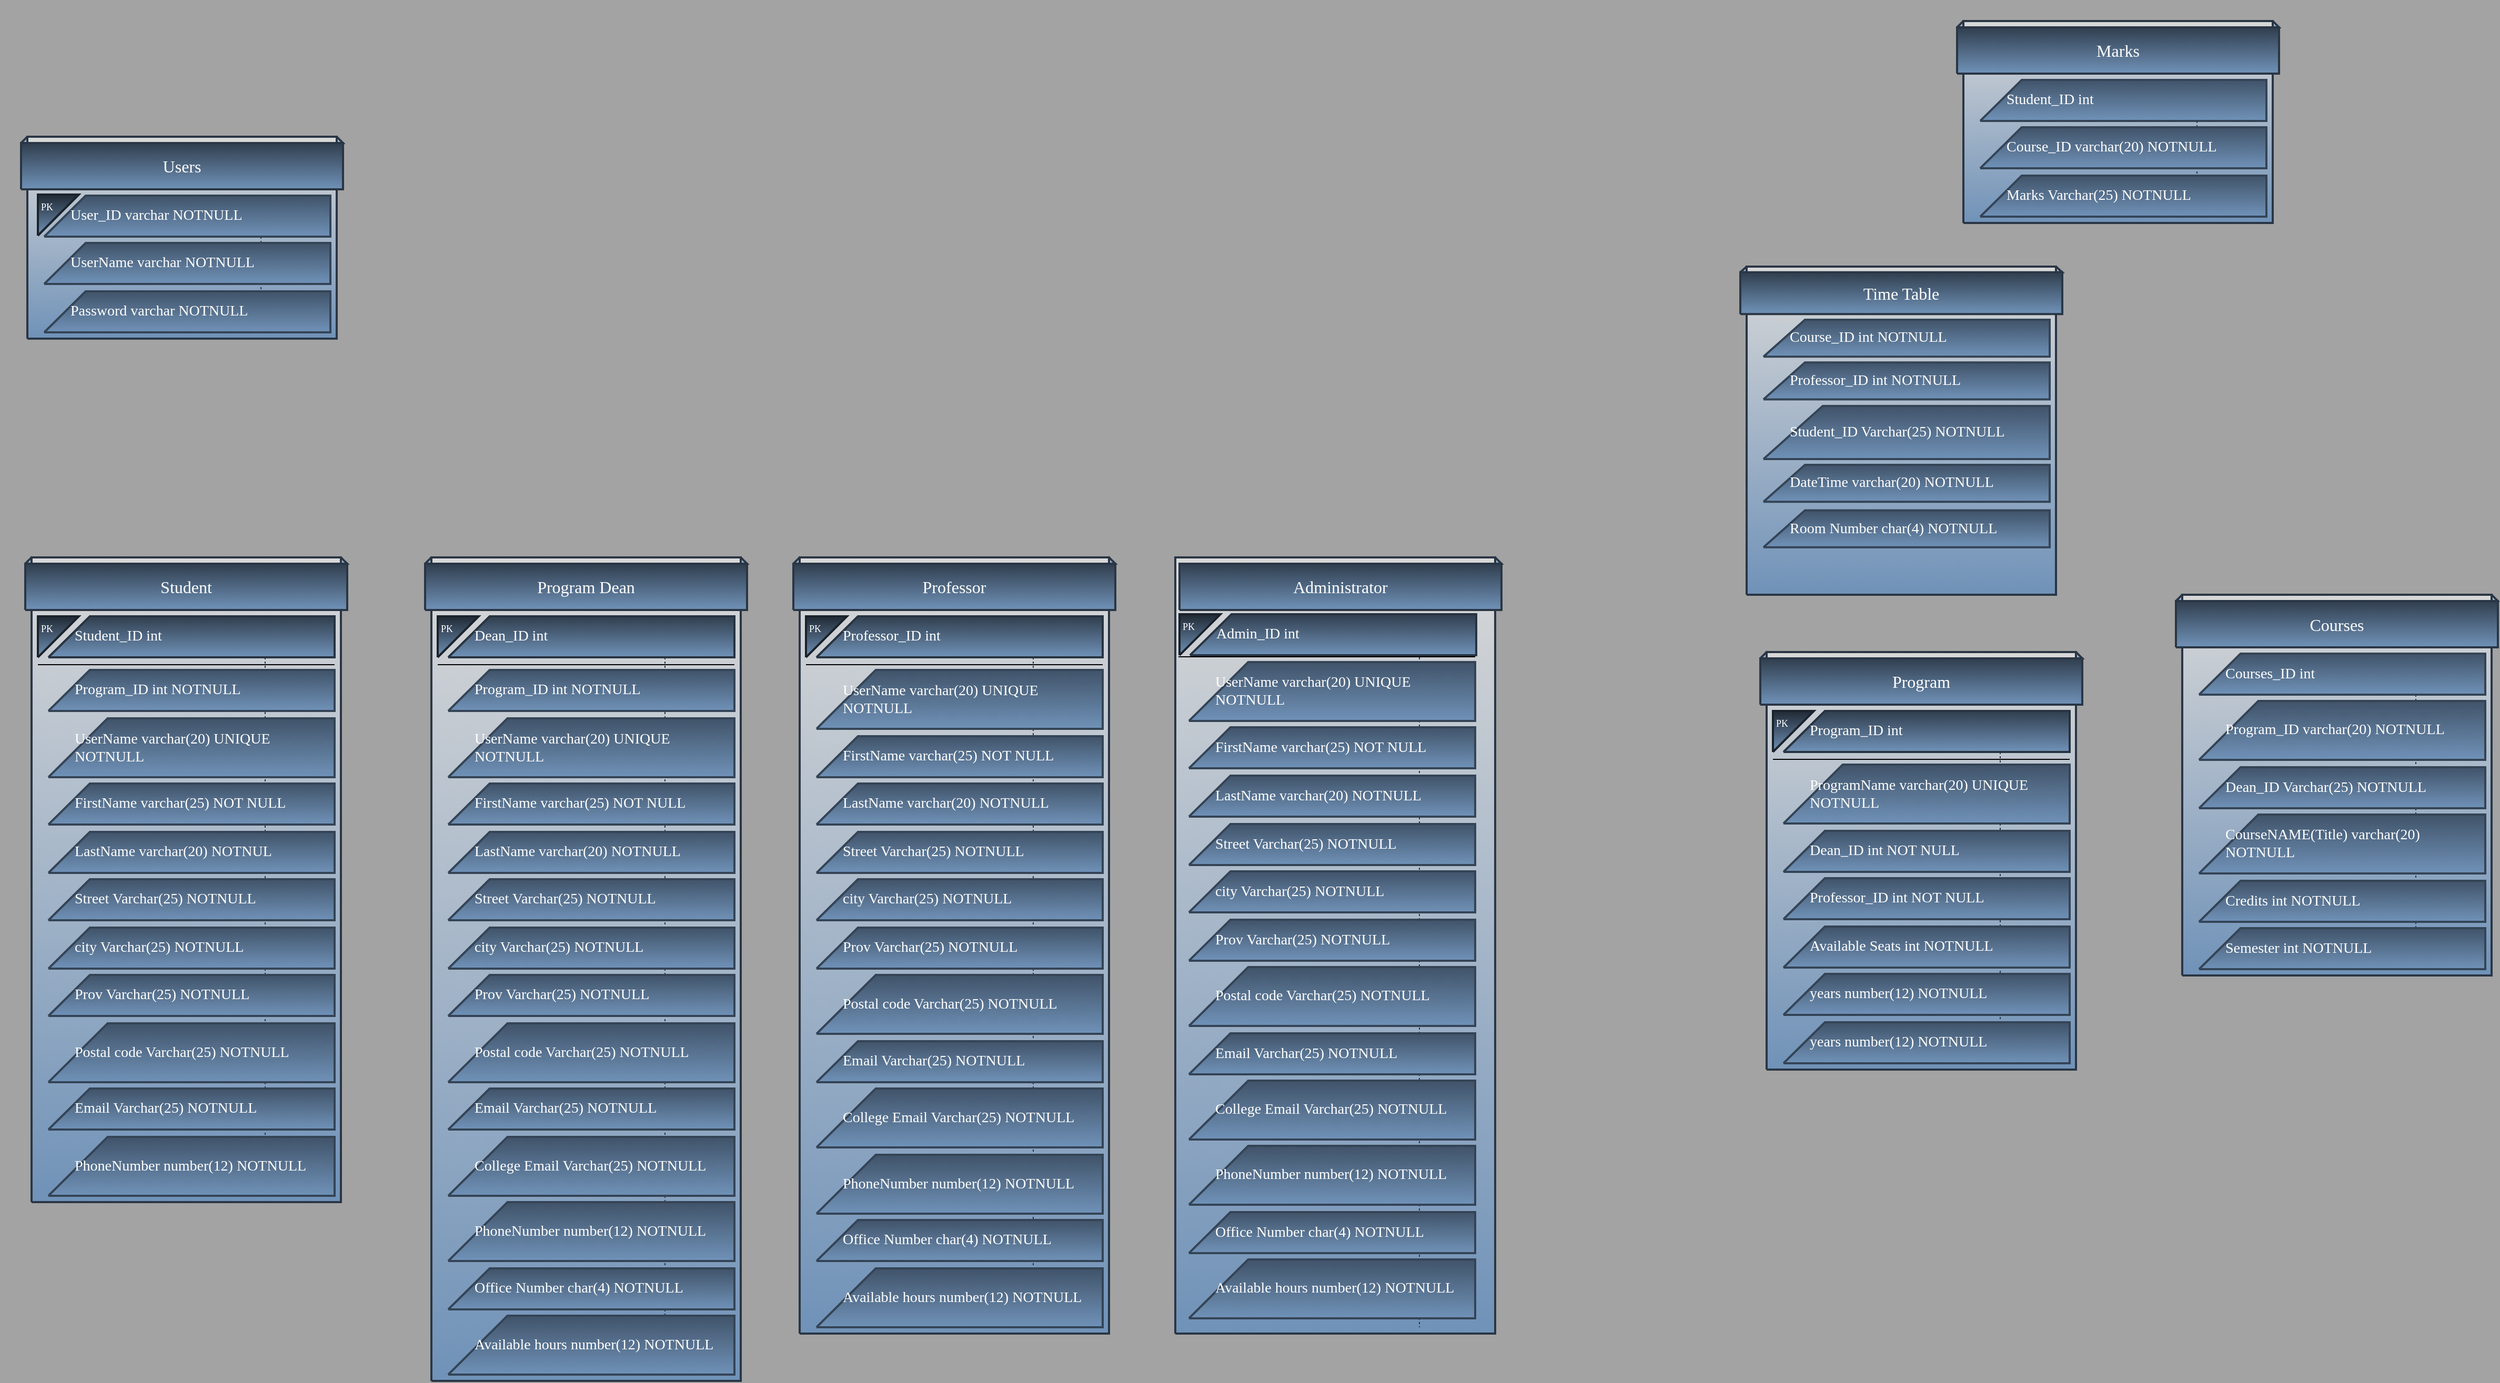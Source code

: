 <mxfile version="12.1.3" type="github" pages="1">
  <diagram name="Page-1" id="Page-1">
    <mxGraphModel dx="2861" dy="1040" grid="1" gridSize="10" guides="1" tooltips="1" connect="1" arrows="1" fold="1" page="1" pageScale="1" pageWidth="850" pageHeight="1100" background="#A3A3A3" math="1" shadow="0">
      <root>
        <mxCell id="0"/>
        <mxCell id="1" parent="0"/>
        <mxCell id="l7KUiaaAsCA8Gc7VC6qK-350" value="" style="group" parent="1" vertex="1" connectable="0">
          <mxGeometry x="20" y="540" width="294" height="613" as="geometry"/>
        </mxCell>
        <mxCell id="2" style="vsdxID=1;fillColor=none;gradientColor=none;strokeColor=none;strokeWidth=2;labelBackgroundColor=none;rounded=0;html=1;whiteSpace=wrap;" parent="l7KUiaaAsCA8Gc7VC6qK-350" vertex="1">
          <mxGeometry width="294" height="613" as="geometry"/>
        </mxCell>
        <mxCell id="3" style="vsdxID=2;fillColor=#ffffff;gradientColor=#7092b8;shape=stencil(UzV2Ls5ILEhVNTIoLinKz04tz0wpyVA1dlE1MsrMy0gtyiwBslSNXVWNndPyi1LTi/JL81Ig/IJEkEoQKze/DGRCBUSfAUiHkUElhGdoAOG7QZTmZOYhKYVJEqXY0kLPwARFOT6T9SzNiFWL1w1ABsKjaZk5OZBwQpZHDxigECRQjV0B);strokeColor=#2a3645;strokeWidth=2;labelBackgroundColor=none;rounded=0;html=1;whiteSpace=wrap;" parent="2" vertex="1">
          <mxGeometry x="-6" width="306" height="6" as="geometry"/>
        </mxCell>
        <mxCell id="4" style="vsdxID=3;fillColor=#d8d8d8;gradientColor=#7092b8;shape=stencil(nZBLDoAgDERP0z3SIyjew0SURgSD+Lu9kMZoXLhwN9O+tukAlrNpJg1SzDH4QW/URgNYgZTkjA4UkwJUgGXng+6DX1zLfmoymdXo17xh5zmRJ6Q42BWCfc2oJfdAr+Yv+AP9Cb7OJ3H/2JG1HNGz/84klThPVCc=);strokeColor=#2a3645;strokeWidth=2;labelBackgroundColor=none;rounded=0;html=1;whiteSpace=wrap;" parent="2" vertex="1">
          <mxGeometry width="294" height="613" as="geometry"/>
        </mxCell>
        <mxCell id="5" style="vsdxID=4;edgeStyle=none;dashed=1;dashPattern=2.00 2.00;startArrow=none;endArrow=none;startSize=5;endSize=5;strokeColor=#2a3645;spacingTop=0;spacingBottom=0;spacingLeft=0;spacingRight=0;verticalAlign=middle;html=1;labelBackgroundColor=#ffffff;rounded=0;" parent="2" edge="1">
          <mxGeometry relative="1" as="geometry">
            <mxPoint x="222" y="55" as="sourcePoint"/>
            <mxPoint x="222" y="607" as="targetPoint"/>
          </mxGeometry>
        </mxCell>
        <mxCell id="6" value="&lt;font style=&quot;font-size:16px;font-family:Calibri;color:#ffffff;direction:ltr;letter-spacing:0px;line-height:120%;opacity:1&quot;&gt;Student&lt;br/&gt;&lt;/font&gt;" style="verticalAlign=middle;align=center;vsdxID=5;fillColor=#303e4e;gradientColor=#7092b8;shape=stencil(nZBLDoAgDERP0z3SIyjew0SURgSD+Lu9kMZoXLhwN9O+tukAlrNpJg1SzDH4QW/URgNYgZTkjA4UkwJUgGXng+6DX1zLfmoymdXo17xh5zmRJ6Q42BWCfc2oJfdAr+Yv+AP9Cb7OJ3H/2JG1HNGz/84klThPVCc=);strokeColor=#2a3645;strokeWidth=2;labelBackgroundColor=none;rounded=0;html=1;whiteSpace=wrap;" parent="2" vertex="1">
          <mxGeometry x="-6" y="6" width="306" height="44" as="geometry"/>
        </mxCell>
        <mxCell id="42" style="vsdxID=6;fillColor=#303e4e;gradientColor=#7092b8;shape=stencil(UzV2Ls5ILEhVNTIoLinKz04tz0wpyVA1dlE1MsrMy0gtyiwBslSNXVWNndPyi1LTi/JL81Ig/IJEkEoQKze/DGRCBUSfsZ6pCUiTkUElRMDQwADMd4OozsnMQ1INkyRLMT6l5nqmRsQqJuRkIAPh27TMnBxIYCHLo4cOUAgSssauAA==);strokeColor=#273340;strokeWidth=2;spacingTop=3;spacingBottom=3;spacingLeft=33;spacingRight=3;labelBackgroundColor=none;rounded=0;html=1;whiteSpace=wrap;" parent="l7KUiaaAsCA8Gc7VC6qK-350" vertex="1">
          <mxGeometry x="6" y="56" width="282" height="39" as="geometry"/>
        </mxCell>
        <mxCell id="44" style="vsdxID=9;fillColor=#202934;gradientColor=#7092b8;shape=stencil(nVBbDoAgDDvN/pEdQfEeJqIsIhjE1+2FLEbjl/GvXdstK2A5m2bSIMUcgx/0Rm00gBVISc7oQDEhQAVYdj7oPvjFtcynJjszGv2aN+ycEzkhxcGsEMxrtlpy/6yXeJk/b/17PoH7w46s5YKe+ruRNOI2UZ0=);strokeColor=#1a222b;strokeWidth=2;spacingTop=-3;spacingBottom=-3;spacingLeft=1;spacingRight=-3;labelBackgroundColor=none;rounded=0;html=1;whiteSpace=wrap;" parent="42" vertex="1">
          <mxGeometry width="39" height="39" as="geometry"/>
        </mxCell>
        <mxCell id="45" value="&lt;p style=&quot;align:left;margin-left:0;margin-right:0;margin-top:0px;margin-bottom:0px;text-indent:0;valign:middle;direction:ltr;&quot;&gt;&lt;font style=&quot;font-size:9px;font-family:Calibri;color:#ffffff;direction:ltr;letter-spacing:0px;line-height:120%;opacity:1&quot;&gt;PK&lt;br/&gt;&lt;/font&gt;&lt;/p&gt;" style="text;vsdxID=9;fillColor=none;gradientColor=none;strokeColor=none;strokeWidth=2;spacingTop=-3;spacingBottom=-3;spacingLeft=1;spacingRight=-3;labelBackgroundColor=none;rounded=0;html=1;whiteSpace=wrap;verticalAlign=middle;align=left;;html=1;" parent="44" vertex="1">
          <mxGeometry y="-8.42" width="39.52" height="39.52" as="geometry"/>
        </mxCell>
        <mxCell id="46" value="&lt;font style=&quot;font-size:14px;font-family:Calibri;color:#ffffff;direction:ltr;letter-spacing:0px;line-height:120%;opacity:1&quot;&gt;Student_ID int&lt;br/&gt;&lt;/font&gt;" style="text;vsdxID=6;fillColor=none;gradientColor=none;strokeColor=none;strokeWidth=2;spacingTop=3;spacingBottom=3;spacingLeft=33;spacingRight=3;labelBackgroundColor=none;rounded=0;html=1;whiteSpace=wrap;verticalAlign=middle;align=left;;html=1;" parent="42" vertex="1">
          <mxGeometry y="-0.52" width="282.6" height="39.52" as="geometry"/>
        </mxCell>
        <mxCell id="47" style="vsdxID=10;fillColor=#789cc6;gradientColor=#7092b8;shape=stencil(dU9bDoAgDDvN/pEdwcc9TEBZRCCIr9sLWYzGxL92bbcOsF5MHzRIsaToJ72TSgawASnJGR0pZQTYAtaDj3qMfnWKeeiLs6DZb2XDwTlRElKczCrBvGOrJfey3uKPOYPnyEDWcse3/i2VR/wQthc=);strokeColor=#000000;labelBackgroundColor=none;rounded=0;html=1;whiteSpace=wrap;" parent="l7KUiaaAsCA8Gc7VC6qK-350" vertex="1">
          <mxGeometry x="6" y="101" width="282" height="1" as="geometry"/>
        </mxCell>
        <mxCell id="48" style="vsdxID=11;fillColor=#405369;gradientColor=#7092b8;shape=stencil(UzV2Ls5ILEhVNTIoLinKz04tz0wpyVA1dlE1MsrMy0gtyiwBslSNXVWNndPyi1LTi/JL81Ig/IJEkEoQKze/DGRCBUSfsZ6pCUiTkUElRMDQwADMd4OozsnMQ1INkyRLMT6l5nqmRsQqJuRkIAPh27TMnBxIYCHLo4cOUAgSssauAA==);strokeColor=#344456;strokeWidth=2;spacingTop=3;spacingBottom=3;spacingLeft=33;spacingRight=3;labelBackgroundColor=none;rounded=0;html=1;whiteSpace=wrap;" parent="l7KUiaaAsCA8Gc7VC6qK-350" vertex="1">
          <mxGeometry x="6" y="306" width="282" height="39" as="geometry"/>
        </mxCell>
        <mxCell id="51" value="&lt;font style=&quot;font-size:14px;font-family:Calibri;color:#ffffff;direction:ltr;letter-spacing:0px;line-height:120%;opacity:1&quot;&gt;Street Varchar(25) NOTNULL&lt;br/&gt;&lt;/font&gt;" style="text;vsdxID=11;fillColor=none;gradientColor=none;strokeColor=none;strokeWidth=2;spacingTop=3;spacingBottom=3;spacingLeft=33;spacingRight=3;labelBackgroundColor=none;rounded=0;html=1;whiteSpace=wrap;verticalAlign=middle;align=left;;html=1;" parent="48" vertex="1">
          <mxGeometry y="-0.52" width="282.6" height="39.52" as="geometry"/>
        </mxCell>
        <mxCell id="52" style="vsdxID=15;fillColor=#405369;gradientColor=#7092b8;shape=stencil(UzV2Ls5ILEhVNTIoLinKz04tz0wpyVA1dlE1MsrMy0gtyiwBslSNXVWNndPyi1LTi/JL81Ig/IJEkEoQKze/DGRCBUSfsZ6pCUiTkUElRMDQwADMd4OozsnMQ1INkyRLMT6l5nqmRsQqJuRkIAPh27TMnBxIYCHLo4cOUAgSssauAA==);strokeColor=#344456;strokeWidth=2;spacingTop=3;spacingBottom=3;spacingLeft=33;spacingRight=3;labelBackgroundColor=none;rounded=0;html=1;whiteSpace=wrap;" parent="l7KUiaaAsCA8Gc7VC6qK-350" vertex="1">
          <mxGeometry x="6" y="215" width="282" height="39" as="geometry"/>
        </mxCell>
        <mxCell id="55" value="&lt;font style=&quot;font-size:14px;font-family:Calibri;color:#ffffff;direction:ltr;letter-spacing:0px;line-height:120%;opacity:1&quot;&gt;FirstName varchar(25) NOT NULL&lt;br/&gt;&lt;/font&gt;" style="text;vsdxID=15;fillColor=none;gradientColor=none;strokeColor=none;strokeWidth=2;spacingTop=3;spacingBottom=3;spacingLeft=33;spacingRight=3;labelBackgroundColor=none;rounded=0;html=1;whiteSpace=wrap;verticalAlign=middle;align=left;;html=1;" parent="52" vertex="1">
          <mxGeometry y="-0.52" width="282.6" height="39.52" as="geometry"/>
        </mxCell>
        <mxCell id="56" style="vsdxID=19;fillColor=#405369;gradientColor=#7092b8;shape=stencil(UzV2Ls5ILEhVNTIoLinKz04tz0wpyVA1dlE1MsrMy0gtyiwBslSNXVWNndPyi1LTi/JL81Ig/IJEkEoQKze/DGRCBUSfsZ6pCUiTkUElRMDQwADMd4OozsnMQ1INkyRLMR6lIGcYEquYkJOBDIRv0zJzciCBhSyPHjpAIUjIGrsCAA==);strokeColor=#344456;strokeWidth=2;spacingTop=3;spacingBottom=3;spacingLeft=33;spacingRight=3;labelBackgroundColor=none;rounded=0;html=1;whiteSpace=wrap;" parent="l7KUiaaAsCA8Gc7VC6qK-350" vertex="1">
          <mxGeometry x="6" y="153" width="282" height="56" as="geometry"/>
        </mxCell>
        <mxCell id="59" value="&lt;font style=&quot;font-size:14px;font-family:Calibri;color:#ffffff;direction:ltr;letter-spacing:0px;line-height:120%;opacity:1&quot;&gt;UserName varchar(20) UNIQUE NOTNULL&lt;br/&gt;&lt;/font&gt;" style="text;vsdxID=19;fillColor=none;gradientColor=none;strokeColor=none;strokeWidth=2;spacingTop=3;spacingBottom=3;spacingLeft=33;spacingRight=3;labelBackgroundColor=none;rounded=0;html=1;whiteSpace=wrap;verticalAlign=middle;align=left;;html=1;" parent="56" vertex="1">
          <mxGeometry y="-0.45" width="282.6" height="56.45" as="geometry"/>
        </mxCell>
        <mxCell id="60" style="vsdxID=54;fillColor=#405369;gradientColor=#7092b8;shape=stencil(UzV2Ls5ILEhVNTIoLinKz04tz0wpyVA1dlE1MsrMy0gtyiwBslSNXVWNndPyi1LTi/JL81Ig/IJEkEoQKze/DGRCBUSfsZ6pCUiTkUElRMDQwADMd4OozsnMQ1INkyRLMT6l5nqmRsQqJuRkIAPh27TMnBxIYCHLo4cOUAgSssauAA==);strokeColor=#344456;strokeWidth=2;spacingTop=3;spacingBottom=3;spacingLeft=33;spacingRight=3;labelBackgroundColor=none;rounded=0;html=1;whiteSpace=wrap;" parent="l7KUiaaAsCA8Gc7VC6qK-350" vertex="1">
          <mxGeometry x="6" y="261" width="282" height="39" as="geometry"/>
        </mxCell>
        <mxCell id="63" value="&lt;font style=&quot;font-size:14px;font-family:Calibri;color:#ffffff;direction:ltr;letter-spacing:0px;line-height:120%;opacity:1&quot;&gt;LastName varchar(20) NOTNUL&lt;br/&gt;&lt;/font&gt;" style="text;vsdxID=54;fillColor=none;gradientColor=none;strokeColor=none;strokeWidth=2;spacingTop=3;spacingBottom=3;spacingLeft=33;spacingRight=3;labelBackgroundColor=none;rounded=0;html=1;whiteSpace=wrap;verticalAlign=middle;align=left;;html=1;" parent="60" vertex="1">
          <mxGeometry y="-0.52" width="282.6" height="39.52" as="geometry"/>
        </mxCell>
        <mxCell id="64" style="vsdxID=62;fillColor=#405369;gradientColor=#7092b8;shape=stencil(UzV2Ls5ILEhVNTIoLinKz04tz0wpyVA1dlE1MsrMy0gtyiwBslSNXVWNndPyi1LTi/JL81Ig/IJEkEoQKze/DGRCBUSfsZ6pCUiTkUElRMDQwADMd4OozsnMQ1INkyRLMT6l5nqmRsQqJuRkIAPh27TMnBxIYCHLo4cOUAgSssauAA==);strokeColor=#344456;strokeWidth=2;spacingTop=3;spacingBottom=3;spacingLeft=33;spacingRight=3;labelBackgroundColor=none;rounded=0;html=1;whiteSpace=wrap;" parent="l7KUiaaAsCA8Gc7VC6qK-350" vertex="1">
          <mxGeometry x="6" y="397" width="282" height="39" as="geometry"/>
        </mxCell>
        <mxCell id="67" value="&lt;font style=&quot;font-size:14px;font-family:Calibri;color:#ffffff;direction:ltr;letter-spacing:0px;line-height:120%;opacity:1&quot;&gt;Prov Varchar(25) NOTNULL&lt;br/&gt;&lt;/font&gt;" style="text;vsdxID=62;fillColor=none;gradientColor=none;strokeColor=none;strokeWidth=2;spacingTop=3;spacingBottom=3;spacingLeft=33;spacingRight=3;labelBackgroundColor=none;rounded=0;html=1;whiteSpace=wrap;verticalAlign=middle;align=left;;html=1;" parent="64" vertex="1">
          <mxGeometry y="-0.52" width="282.6" height="39.52" as="geometry"/>
        </mxCell>
        <mxCell id="68" style="vsdxID=66;fillColor=#405369;gradientColor=#7092b8;shape=stencil(UzV2Ls5ILEhVNTIoLinKz04tz0wpyVA1dlE1MsrMy0gtyiwBslSNXVWNndPyi1LTi/JL81Ig/IJEkEoQKze/DGRCBUSfsZ6pCUiTkUElRMDQwADMd4OozsnMQ1INkyRLMR6lIGcYEquYkJOBDIRv0zJzciCBhSyPHjpAIUjIGrsCAA==);strokeColor=#344456;strokeWidth=2;spacingTop=3;spacingBottom=3;spacingLeft=33;spacingRight=3;labelBackgroundColor=none;rounded=0;html=1;whiteSpace=wrap;" parent="l7KUiaaAsCA8Gc7VC6qK-350" vertex="1">
          <mxGeometry x="6" y="443" width="282" height="56" as="geometry"/>
        </mxCell>
        <mxCell id="71" value="&lt;font style=&quot;font-size:14px;font-family:Calibri;color:#ffffff;direction:ltr;letter-spacing:0px;line-height:120%;opacity:1&quot;&gt;Postal code Varchar(25) NOTNULL&lt;br/&gt;&lt;/font&gt;" style="text;vsdxID=66;fillColor=none;gradientColor=none;strokeColor=none;strokeWidth=2;spacingTop=3;spacingBottom=3;spacingLeft=33;spacingRight=3;labelBackgroundColor=none;rounded=0;html=1;whiteSpace=wrap;verticalAlign=middle;align=left;;html=1;" parent="68" vertex="1">
          <mxGeometry y="-0.45" width="282.6" height="56.45" as="geometry"/>
        </mxCell>
        <mxCell id="72" style="vsdxID=70;fillColor=#405369;gradientColor=#7092b8;shape=stencil(UzV2Ls5ILEhVNTIoLinKz04tz0wpyVA1dlE1MsrMy0gtyiwBslSNXVWNndPyi1LTi/JL81Ig/IJEkEoQKze/DGRCBUSfsZ6pCUiTkUElRMDQwADMd4OozsnMQ1INkyRLMT6l5nqmRsQqJuRkIAPh27TMnBxIYCHLo4cOUAgSssauAA==);strokeColor=#344456;strokeWidth=2;spacingTop=3;spacingBottom=3;spacingLeft=33;spacingRight=3;labelBackgroundColor=none;rounded=0;html=1;whiteSpace=wrap;" parent="l7KUiaaAsCA8Gc7VC6qK-350" vertex="1">
          <mxGeometry x="6" y="505" width="282" height="39" as="geometry"/>
        </mxCell>
        <mxCell id="75" value="&lt;font style=&quot;font-size:14px;font-family:Calibri;color:#ffffff;direction:ltr;letter-spacing:0px;line-height:120%;opacity:1&quot;&gt;Email Varchar(25) NOTNULL&lt;br/&gt;&lt;/font&gt;" style="text;vsdxID=70;fillColor=none;gradientColor=none;strokeColor=none;strokeWidth=2;spacingTop=3;spacingBottom=3;spacingLeft=33;spacingRight=3;labelBackgroundColor=none;rounded=0;html=1;whiteSpace=wrap;verticalAlign=middle;align=left;;html=1;" parent="72" vertex="1">
          <mxGeometry y="-0.52" width="282.6" height="39.52" as="geometry"/>
        </mxCell>
        <mxCell id="76" style="vsdxID=77;fillColor=#405369;gradientColor=#7092b8;shape=stencil(UzV2Ls5ILEhVNTIoLinKz04tz0wpyVA1dlE1MsrMy0gtyiwBslSNXVWNndPyi1LTi/JL81Ig/IJEkEoQKze/DGRCBUSfsZ6pCUiTkUElRMDQwADMd4OozsnMQ1INkyRLMT6l5nqmRsQqJuRkIAPh27TMnBxIYCHLo4cOUAgSssauAA==);strokeColor=#344456;strokeWidth=2;spacingTop=3;spacingBottom=3;spacingLeft=33;spacingRight=3;labelBackgroundColor=none;rounded=0;html=1;whiteSpace=wrap;" parent="l7KUiaaAsCA8Gc7VC6qK-350" vertex="1">
          <mxGeometry x="6" y="352" width="282" height="39" as="geometry"/>
        </mxCell>
        <mxCell id="79" value="&lt;font style=&quot;font-size:14px;font-family:Calibri;color:#ffffff;direction:ltr;letter-spacing:0px;line-height:120%;opacity:1&quot;&gt;city Varchar(25) NOTNULL&lt;br/&gt;&lt;/font&gt;" style="text;vsdxID=77;fillColor=none;gradientColor=none;strokeColor=none;strokeWidth=2;spacingTop=3;spacingBottom=3;spacingLeft=33;spacingRight=3;labelBackgroundColor=none;rounded=0;html=1;whiteSpace=wrap;verticalAlign=middle;align=left;;html=1;" parent="76" vertex="1">
          <mxGeometry y="-0.52" width="282.6" height="39.52" as="geometry"/>
        </mxCell>
        <mxCell id="80" style="vsdxID=82;fillColor=#405369;gradientColor=#7092b8;shape=stencil(UzV2Ls5ILEhVNTIoLinKz04tz0wpyVA1dlE1MsrMy0gtyiwBslSNXVWNndPyi1LTi/JL81Ig/IJEkEoQKze/DGRCBUSfsZ6pCUiTkUElRMDQwADMd4OozsnMQ1INkyRLMR6lIGcYEquYkJOBDIRv0zJzciCBhSyPHjpAIUjIGrsCAA==);strokeColor=#344456;strokeWidth=2;spacingTop=3;spacingBottom=3;spacingLeft=33;spacingRight=3;labelBackgroundColor=none;rounded=0;html=1;whiteSpace=wrap;" parent="l7KUiaaAsCA8Gc7VC6qK-350" vertex="1">
          <mxGeometry x="6" y="551" width="282" height="56" as="geometry"/>
        </mxCell>
        <mxCell id="83" value="&lt;font style=&quot;font-size:14px;font-family:Calibri;color:#ffffff;direction:ltr;letter-spacing:0px;line-height:120%;opacity:1&quot;&gt;PhoneNumber number(12) NOTNULL&lt;br/&gt;&lt;/font&gt;" style="text;vsdxID=82;fillColor=none;gradientColor=none;strokeColor=none;strokeWidth=2;spacingTop=3;spacingBottom=3;spacingLeft=33;spacingRight=3;labelBackgroundColor=none;rounded=0;html=1;whiteSpace=wrap;verticalAlign=middle;align=left;;html=1;" parent="80" vertex="1">
          <mxGeometry y="-0.45" width="282.6" height="56.45" as="geometry"/>
        </mxCell>
        <mxCell id="340" style="vsdxID=553;fillColor=#405369;gradientColor=#7092b8;shape=stencil(UzV2Ls5ILEhVNTIoLinKz04tz0wpyVA1dlE1MsrMy0gtyiwBslSNXVWNndPyi1LTi/JL81Ig/IJEkEoQKze/DGRCBUSfsZ6pCUiTkUElRMDQwADMd4OozsnMQ1INkyRLMT6l5nqmRsQqJuRkIAPh27TMnBxIYCHLo4cOUAgSssauAA==);strokeColor=#344456;strokeWidth=2;spacingTop=3;spacingBottom=3;spacingLeft=33;spacingRight=3;labelBackgroundColor=none;rounded=0;html=1;whiteSpace=wrap;" parent="l7KUiaaAsCA8Gc7VC6qK-350" vertex="1">
          <mxGeometry x="6" y="107" width="282" height="39" as="geometry"/>
        </mxCell>
        <mxCell id="343" value="&lt;font style=&quot;font-size:14px;font-family:Calibri;color:#ffffff;direction:ltr;letter-spacing:0px;line-height:120%;opacity:1&quot;&gt;Program_ID int NOTNULL&lt;br/&gt;&lt;/font&gt;" style="text;vsdxID=553;fillColor=none;gradientColor=none;strokeColor=none;strokeWidth=2;spacingTop=3;spacingBottom=3;spacingLeft=33;spacingRight=3;labelBackgroundColor=none;rounded=0;html=1;whiteSpace=wrap;verticalAlign=middle;align=left;;html=1;" parent="340" vertex="1">
          <mxGeometry y="-0.52" width="282.6" height="39.52" as="geometry"/>
        </mxCell>
        <mxCell id="l7KUiaaAsCA8Gc7VC6qK-439" value="" style="group" parent="1" vertex="1" connectable="0">
          <mxGeometry x="2064" y="575.5" width="300" height="362" as="geometry"/>
        </mxCell>
        <mxCell id="l7KUiaaAsCA8Gc7VC6qK-353" value="" style="group" parent="l7KUiaaAsCA8Gc7VC6qK-439" vertex="1" connectable="0">
          <mxGeometry width="300" height="362" as="geometry"/>
        </mxCell>
        <mxCell id="17" style="vsdxID=192;fillColor=none;gradientColor=none;strokeColor=none;strokeWidth=2;labelBackgroundColor=none;rounded=0;html=1;whiteSpace=wrap;" parent="l7KUiaaAsCA8Gc7VC6qK-353" vertex="1">
          <mxGeometry width="300" height="362" as="geometry"/>
        </mxCell>
        <mxCell id="18" style="vsdxID=193;fillColor=#ffffff;gradientColor=#7092b8;shape=stencil(UzV2Ls5ILEhVNTIoLinKz04tz0wpyVA1dlE1MsrMy0gtyiwBslSNXVWNndPyi1LTi/JL81Ig/IJEkEoQKze/DGRCBUSfAUiHkUElhGdoAOG7QZTmZOYhKYVJEqXY0kLPwARFOT6T9SzNiFWL1w1ABsKjaZk5OZBwQpZHDxigECRQjV0B);strokeColor=#2a3645;strokeWidth=2;labelBackgroundColor=none;rounded=0;html=1;whiteSpace=wrap;" parent="17" vertex="1">
          <mxGeometry x="-6" width="306" height="6" as="geometry"/>
        </mxCell>
        <mxCell id="19" style="vsdxID=194;fillColor=#d8d8d8;gradientColor=#7092b8;shape=stencil(nZBLDoAgDERP0z3SIyjew0SURgSD+Lu9kMZoXLhwN9O+tukAlrNpJg1SzDH4QW/URgNYgZTkjA4UkwJUgGXng+6DX1zLfmoymdXo17xh5zmRJ6Q42BWCfc2oJfdAr+Yv+AP9Cb7OJ3H/2JG1HNGz/84klThPVCc=);strokeColor=#2a3645;strokeWidth=2;labelBackgroundColor=none;rounded=0;html=1;whiteSpace=wrap;" parent="17" vertex="1">
          <mxGeometry width="294" height="362" as="geometry"/>
        </mxCell>
        <mxCell id="l7KUiaaAsCA8Gc7VC6qK-445" value="" style="group" parent="17" vertex="1" connectable="0">
          <mxGeometry x="-6" y="6" width="306" height="350" as="geometry"/>
        </mxCell>
        <mxCell id="20" style="vsdxID=195;edgeStyle=none;dashed=1;dashPattern=2.00 2.00;startArrow=none;endArrow=none;startSize=5;endSize=5;strokeColor=#2a3645;spacingTop=0;spacingBottom=0;spacingLeft=0;spacingRight=0;verticalAlign=middle;html=1;labelBackgroundColor=#ffffff;rounded=0;" parent="l7KUiaaAsCA8Gc7VC6qK-445" edge="1">
          <mxGeometry relative="1" as="geometry">
            <Array as="points"/>
            <mxPoint x="228" y="49" as="sourcePoint"/>
            <mxPoint x="228" y="350" as="targetPoint"/>
          </mxGeometry>
        </mxCell>
        <mxCell id="21" value="&lt;font style=&quot;font-size:16px;font-family:Calibri;color:#ffffff;direction:ltr;letter-spacing:0px;line-height:120%;opacity:1&quot;&gt;Courses&lt;br/&gt;&lt;/font&gt;" style="verticalAlign=middle;align=center;vsdxID=196;fillColor=#303e4e;gradientColor=#7092b8;shape=stencil(nZBLDoAgDERP0z3SIyjew0SURgSD+Lu9kMZoXLhwN9O+tukAlrNpJg1SzDH4QW/URgNYgZTkjA4UkwJUgGXng+6DX1zLfmoymdXo17xh5zmRJ6Q42BWCfc2oJfdAr+Yv+AP9Cb7OJ3H/2JG1HNGz/84klThPVCc=);strokeColor=#2a3645;strokeWidth=2;labelBackgroundColor=none;rounded=0;html=1;whiteSpace=wrap;" parent="l7KUiaaAsCA8Gc7VC6qK-445" vertex="1">
          <mxGeometry width="306" height="44" as="geometry"/>
        </mxCell>
        <mxCell id="138" style="vsdxID=197;fillColor=#405369;gradientColor=#7092b8;shape=stencil(UzV2Ls5ILEhVNTIoLinKz04tz0wpyVA1dlE1MsrMy0gtyiwBslSNXVWNndPyi1LTi/JL81Ig/IJEkEoQKze/DGRCBUSfsZ6pCUiTkUElRMDQwADMd4OozsnMQ1INkyRLMT6l5nqmRsQqJuRkIAPh27TMnBxIYCHLo4cOUAgSssauAA==);strokeColor=#344456;strokeWidth=2;spacingTop=3;spacingBottom=3;spacingLeft=33;spacingRight=3;labelBackgroundColor=none;rounded=0;html=1;whiteSpace=wrap;" parent="l7KUiaaAsCA8Gc7VC6qK-353" vertex="1">
          <mxGeometry x="6" y="164" width="282" height="39" as="geometry"/>
        </mxCell>
        <mxCell id="141" value="&lt;font style=&quot;font-size:14px;font-family:Calibri;color:#ffffff;direction:ltr;letter-spacing:0px;line-height:120%;opacity:1&quot;&gt;Dean_ID Varchar(25) NOTNULL&lt;br/&gt;&lt;/font&gt;" style="text;vsdxID=197;fillColor=none;gradientColor=none;strokeColor=none;strokeWidth=2;spacingTop=3;spacingBottom=3;spacingLeft=33;spacingRight=3;labelBackgroundColor=none;rounded=0;html=1;whiteSpace=wrap;verticalAlign=middle;align=left;;html=1;" parent="138" vertex="1">
          <mxGeometry y="-0.52" width="282.6" height="39.52" as="geometry"/>
        </mxCell>
        <mxCell id="142" style="vsdxID=201;fillColor=#405369;gradientColor=#7092b8;shape=stencil(UzV2Ls5ILEhVNTIoLinKz04tz0wpyVA1dlE1MsrMy0gtyiwBslSNXVWNndPyi1LTi/JL81Ig/IJEkEoQKze/DGRCBUSfsZ6pCUiTkUElRMDQwADMd4OozsnMQ1INkyRLMR6lIGcYEquYkJOBDIRv0zJzciCBhSyPHjpAIUjIGrsCAA==);strokeColor=#344456;strokeWidth=2;spacingTop=3;spacingBottom=3;spacingLeft=33;spacingRight=3;labelBackgroundColor=none;rounded=0;html=1;whiteSpace=wrap;" parent="l7KUiaaAsCA8Gc7VC6qK-353" vertex="1">
          <mxGeometry x="6" y="209" width="282" height="56" as="geometry"/>
        </mxCell>
        <mxCell id="145" value="&lt;font style=&quot;font-size:14px;font-family:Calibri;color:#ffffff;direction:ltr;letter-spacing:0px;line-height:120%;opacity:1&quot;&gt;CourseNAME(Title) varchar(20) NOTNULL	&lt;br/&gt;&lt;/font&gt;" style="text;vsdxID=201;fillColor=none;gradientColor=none;strokeColor=none;strokeWidth=2;spacingTop=3;spacingBottom=3;spacingLeft=33;spacingRight=3;labelBackgroundColor=none;rounded=0;html=1;whiteSpace=wrap;verticalAlign=middle;align=left;;html=1;" parent="142" vertex="1">
          <mxGeometry y="-0.45" width="282.6" height="56.45" as="geometry"/>
        </mxCell>
        <mxCell id="146" style="vsdxID=205;fillColor=#405369;gradientColor=#7092b8;shape=stencil(UzV2Ls5ILEhVNTIoLinKz04tz0wpyVA1dlE1MsrMy0gtyiwBslSNXVWNndPyi1LTi/JL81Ig/IJEkEoQKze/DGRCBUSfsZ6pCUiTkUElRMDQwADMd4OozsnMQ1INkyRLMT6l5nqmRsQqJuRkIAPh27TMnBxIYCHLo4cOUAgSssauAA==);strokeColor=#344456;strokeWidth=2;spacingTop=3;spacingBottom=3;spacingLeft=33;spacingRight=3;labelBackgroundColor=none;rounded=0;html=1;whiteSpace=wrap;" parent="l7KUiaaAsCA8Gc7VC6qK-353" vertex="1">
          <mxGeometry x="6" y="56" width="282" height="39" as="geometry"/>
        </mxCell>
        <mxCell id="149" value="&lt;font style=&quot;font-size:14px;font-family:Calibri;color:#ffffff;direction:ltr;letter-spacing:0px;line-height:120%;opacity:1&quot;&gt;Courses_ID int&lt;br/&gt;&lt;/font&gt;" style="text;vsdxID=205;fillColor=none;gradientColor=none;strokeColor=none;strokeWidth=2;spacingTop=3;spacingBottom=3;spacingLeft=33;spacingRight=3;labelBackgroundColor=none;rounded=0;html=1;whiteSpace=wrap;verticalAlign=middle;align=left;;html=1;" parent="146" vertex="1">
          <mxGeometry y="-0.52" width="282.6" height="39.52" as="geometry"/>
        </mxCell>
        <mxCell id="l7KUiaaAsCA8Gc7VC6qK-392" value="" style="shape=image;html=1;verticalAlign=top;verticalLabelPosition=bottom;labelBackgroundColor=#ffffff;imageAspect=0;aspect=fixed;image=https://cdn0.iconfinder.com/data/icons/kameleon-free-pack-rounded/110/Key-128.png" parent="146" vertex="1">
          <mxGeometry x="240.5" y="4.5" width="30" height="30" as="geometry"/>
        </mxCell>
        <mxCell id="150" style="vsdxID=209;fillColor=#405369;gradientColor=#7092b8;shape=stencil(UzV2Ls5ILEhVNTIoLinKz04tz0wpyVA1dlE1MsrMy0gtyiwBslSNXVWNndPyi1LTi/JL81Ig/IJEkEoQKze/DGRCBUSfsZ6pCUiTkUElRMDQwADMd4OozsnMQ1INkyRLMR6lIGcYEquYkJOBDIRv0zJzciCBhSyPHjpAIUjIGrsCAA==);strokeColor=#344456;strokeWidth=2;spacingTop=3;spacingBottom=3;spacingLeft=33;spacingRight=3;labelBackgroundColor=none;rounded=0;html=1;whiteSpace=wrap;" parent="l7KUiaaAsCA8Gc7VC6qK-353" vertex="1">
          <mxGeometry x="6" y="101" width="282" height="56" as="geometry"/>
        </mxCell>
        <mxCell id="153" value="&lt;font style=&quot;font-size:14px;font-family:Calibri;color:#ffffff;direction:ltr;letter-spacing:0px;line-height:120%;opacity:1&quot;&gt;Program_ID varchar(20) NOTNULL	&lt;br/&gt;&lt;/font&gt;" style="text;vsdxID=209;fillColor=none;gradientColor=none;strokeColor=none;strokeWidth=2;spacingTop=3;spacingBottom=3;spacingLeft=33;spacingRight=3;labelBackgroundColor=none;rounded=0;html=1;whiteSpace=wrap;verticalAlign=middle;align=left;;html=1;" parent="150" vertex="1">
          <mxGeometry y="-0.45" width="282.6" height="56.45" as="geometry"/>
        </mxCell>
        <mxCell id="328" style="vsdxID=541;fillColor=#405369;gradientColor=#7092b8;shape=stencil(UzV2Ls5ILEhVNTIoLinKz04tz0wpyVA1dlE1MsrMy0gtyiwBslSNXVWNndPyi1LTi/JL81Ig/IJEkEoQKze/DGRCBUSfsZ6pCUiTkUElRMDQwADMd4OozsnMQ1INkyRLMT6l5nqmRsQqJuRkIAPh27TMnBxIYCHLo4cOUAgSssauAA==);strokeColor=#344456;strokeWidth=2;spacingTop=3;spacingBottom=3;spacingLeft=33;spacingRight=3;labelBackgroundColor=none;rounded=0;html=1;whiteSpace=wrap;" parent="l7KUiaaAsCA8Gc7VC6qK-353" vertex="1">
          <mxGeometry x="6" y="272" width="282" height="39" as="geometry"/>
        </mxCell>
        <mxCell id="331" value="&lt;font style=&quot;font-size:14px;font-family:Calibri;color:#ffffff;direction:ltr;letter-spacing:0px;line-height:120%;opacity:1&quot;&gt;Credits int NOTNULL&lt;br/&gt;&lt;/font&gt;" style="text;vsdxID=541;fillColor=none;gradientColor=none;strokeColor=none;strokeWidth=2;spacingTop=3;spacingBottom=3;spacingLeft=33;spacingRight=3;labelBackgroundColor=none;rounded=0;html=1;whiteSpace=wrap;verticalAlign=middle;align=left;;html=1;" parent="328" vertex="1">
          <mxGeometry y="-0.52" width="282.6" height="39.52" as="geometry"/>
        </mxCell>
        <mxCell id="336" style="vsdxID=549;fillColor=#405369;gradientColor=#7092b8;shape=stencil(UzV2Ls5ILEhVNTIoLinKz04tz0wpyVA1dlE1MsrMy0gtyiwBslSNXVWNndPyi1LTi/JL81Ig/IJEkEoQKze/DGRCBUSfsZ6pCUiTkUElRMDQwADMd4OozsnMQ1INkyRLMT6l5nqmRsQqJuRkIAPh27TMnBxIYCHLo4cOUAgSssauAA==);strokeColor=#344456;strokeWidth=2;spacingTop=3;spacingBottom=3;spacingLeft=33;spacingRight=3;labelBackgroundColor=none;rounded=0;html=1;whiteSpace=wrap;" parent="l7KUiaaAsCA8Gc7VC6qK-353" vertex="1">
          <mxGeometry x="6" y="317" width="282" height="39" as="geometry"/>
        </mxCell>
        <mxCell id="339" value="&lt;font style=&quot;font-size:14px;font-family:Calibri;color:#ffffff;direction:ltr;letter-spacing:0px;line-height:120%;opacity:1&quot;&gt;Semester int NOTNULL&lt;br/&gt;&lt;/font&gt;" style="text;vsdxID=549;fillColor=none;gradientColor=none;strokeColor=none;strokeWidth=2;spacingTop=3;spacingBottom=3;spacingLeft=33;spacingRight=3;labelBackgroundColor=none;rounded=0;html=1;whiteSpace=wrap;verticalAlign=middle;align=left;;html=1;" parent="336" vertex="1">
          <mxGeometry y="-0.52" width="282.6" height="39.52" as="geometry"/>
        </mxCell>
        <mxCell id="l7KUiaaAsCA8Gc7VC6qK-446" value="" style="group" parent="1" vertex="1" connectable="0">
          <mxGeometry x="750" y="540" width="294" height="738" as="geometry"/>
        </mxCell>
        <mxCell id="l7KUiaaAsCA8Gc7VC6qK-440" value="" style="group" parent="l7KUiaaAsCA8Gc7VC6qK-446" vertex="1" connectable="0">
          <mxGeometry width="294" height="738" as="geometry"/>
        </mxCell>
        <mxCell id="l7KUiaaAsCA8Gc7VC6qK-351" value="" style="group" parent="l7KUiaaAsCA8Gc7VC6qK-440" vertex="1" connectable="0">
          <mxGeometry width="294" height="738" as="geometry"/>
        </mxCell>
        <mxCell id="7" style="vsdxID=90;fillColor=none;gradientColor=none;strokeColor=none;strokeWidth=2;labelBackgroundColor=none;rounded=0;html=1;whiteSpace=wrap;" parent="l7KUiaaAsCA8Gc7VC6qK-351" vertex="1">
          <mxGeometry width="294" height="738" as="geometry"/>
        </mxCell>
        <mxCell id="8" style="vsdxID=91;fillColor=#ffffff;gradientColor=#7092b8;shape=stencil(UzV2Ls5ILEhVNTIoLinKz04tz0wpyVA1dlE1MsrMy0gtyiwBslSNXVWNndPyi1LTi/JL81Ig/IJEkEoQKze/DGRCBUSfAUiHkUElhGdoAOG7QZTmZOYhKYVJEqXY0kLPwARFOT6T9SzNiFWL1w1ABsKjaZk5OZBwQpZHDxigECRQjV0B);strokeColor=#2a3645;strokeWidth=2;labelBackgroundColor=none;rounded=0;html=1;whiteSpace=wrap;" parent="7" vertex="1">
          <mxGeometry x="-6" width="306" height="6" as="geometry"/>
        </mxCell>
        <mxCell id="9" style="vsdxID=92;fillColor=#d8d8d8;gradientColor=#7092b8;shape=stencil(nZBLDoAgDERP0z3SIyjew0SURgSD+Lu9kMZoXLhwN9O+tukAlrNpJg1SzDH4QW/URgNYgZTkjA4UkwJUgGXng+6DX1zLfmoymdXo17xh5zmRJ6Q42BWCfc2oJfdAr+Yv+AP9Cb7OJ3H/2JG1HNGz/84klThPVCc=);strokeColor=#2a3645;strokeWidth=2;labelBackgroundColor=none;rounded=0;html=1;whiteSpace=wrap;" parent="7" vertex="1">
          <mxGeometry width="294" height="738" as="geometry"/>
        </mxCell>
        <mxCell id="10" style="vsdxID=93;edgeStyle=none;dashed=1;dashPattern=2.00 2.00;startArrow=none;endArrow=none;startSize=5;endSize=5;strokeColor=#2a3645;spacingTop=0;spacingBottom=0;spacingLeft=0;spacingRight=0;verticalAlign=middle;html=1;labelBackgroundColor=#ffffff;rounded=0;" parent="7" edge="1">
          <mxGeometry relative="1" as="geometry">
            <Array as="points"/>
            <mxPoint x="222" y="55" as="sourcePoint"/>
            <mxPoint x="222" y="732" as="targetPoint"/>
          </mxGeometry>
        </mxCell>
        <mxCell id="11" value="&lt;font style=&quot;font-size:16px;font-family:Calibri;color:#ffffff;direction:ltr;letter-spacing:0px;line-height:120%;opacity:1&quot;&gt;Professor&lt;br/&gt;&lt;/font&gt;" style="verticalAlign=middle;align=center;vsdxID=94;fillColor=#303e4e;gradientColor=#7092b8;shape=stencil(nZBLDoAgDERP0z3SIyjew0SURgSD+Lu9kMZoXLhwN9O+tukAlrNpJg1SzDH4QW/URgNYgZTkjA4UkwJUgGXng+6DX1zLfmoymdXo17xh5zmRJ6Q42BWCfc2oJfdAr+Yv+AP9Cb7OJ3H/2JG1HNGz/84klThPVCc=);strokeColor=#2a3645;strokeWidth=2;labelBackgroundColor=none;rounded=0;html=1;whiteSpace=wrap;" parent="7" vertex="1">
          <mxGeometry x="-6" y="6" width="306" height="44" as="geometry"/>
        </mxCell>
        <mxCell id="84" style="vsdxID=95;fillColor=#303e4e;gradientColor=#7092b8;shape=stencil(UzV2Ls5ILEhVNTIoLinKz04tz0wpyVA1dlE1MsrMy0gtyiwBslSNXVWNndPyi1LTi/JL81Ig/IJEkEoQKze/DGRCBUSfsZ6pCUiTkUElRMDQwADMd4OozsnMQ1INkyRLMT6l5nqmRsQqJuRkIAPh27TMnBxIYCHLo4cOUAgSssauAA==);strokeColor=#273340;strokeWidth=2;spacingTop=3;spacingBottom=3;spacingLeft=33;spacingRight=3;labelBackgroundColor=none;rounded=0;html=1;whiteSpace=wrap;" parent="l7KUiaaAsCA8Gc7VC6qK-351" vertex="1">
          <mxGeometry x="6" y="56" width="282" height="39" as="geometry"/>
        </mxCell>
        <mxCell id="86" style="vsdxID=98;fillColor=#202934;gradientColor=#7092b8;shape=stencil(nVBbDoAgDDvN/pEdQfEeJqIsIhjE1+2FLEbjl/GvXdstK2A5m2bSIMUcgx/0Rm00gBVISc7oQDEhQAVYdj7oPvjFtcynJjszGv2aN+ycEzkhxcGsEMxrtlpy/6yXeJk/b/17PoH7w46s5YKe+ruRNOI2UZ0=);strokeColor=#1a222b;strokeWidth=2;spacingTop=-3;spacingBottom=-3;spacingLeft=1;spacingRight=-3;labelBackgroundColor=none;rounded=0;html=1;whiteSpace=wrap;" parent="84" vertex="1">
          <mxGeometry width="39" height="39" as="geometry"/>
        </mxCell>
        <mxCell id="87" value="&lt;p style=&quot;align:left;margin-left:0;margin-right:0;margin-top:0px;margin-bottom:0px;text-indent:0;valign:middle;direction:ltr;&quot;&gt;&lt;font style=&quot;font-size:9px;font-family:Calibri;color:#ffffff;direction:ltr;letter-spacing:0px;line-height:120%;opacity:1&quot;&gt;PK&lt;br/&gt;&lt;/font&gt;&lt;/p&gt;" style="text;vsdxID=98;fillColor=none;gradientColor=none;strokeColor=none;strokeWidth=2;spacingTop=-3;spacingBottom=-3;spacingLeft=1;spacingRight=-3;labelBackgroundColor=none;rounded=0;html=1;whiteSpace=wrap;verticalAlign=middle;align=left;;html=1;" parent="86" vertex="1">
          <mxGeometry y="-8.42" width="39.52" height="39.52" as="geometry"/>
        </mxCell>
        <mxCell id="88" value="&lt;font style=&quot;font-size:14px;font-family:Calibri;color:#ffffff;direction:ltr;letter-spacing:0px;line-height:120%;opacity:1&quot;&gt;Professor_ID int&lt;br/&gt;&lt;/font&gt;" style="text;vsdxID=95;fillColor=none;gradientColor=none;strokeColor=none;strokeWidth=2;spacingTop=3;spacingBottom=3;spacingLeft=33;spacingRight=3;labelBackgroundColor=none;rounded=0;html=1;whiteSpace=wrap;verticalAlign=middle;align=left;;html=1;" parent="84" vertex="1">
          <mxGeometry y="-0.52" width="282.6" height="39.52" as="geometry"/>
        </mxCell>
        <mxCell id="l7KUiaaAsCA8Gc7VC6qK-412" value="" style="shape=image;html=1;verticalAlign=top;verticalLabelPosition=bottom;labelBackgroundColor=#ffffff;imageAspect=0;aspect=fixed;image=https://cdn0.iconfinder.com/data/icons/kameleon-free-pack-rounded/110/Key-128.png" parent="84" vertex="1">
          <mxGeometry x="237" y="4.5" width="30" height="30" as="geometry"/>
        </mxCell>
        <mxCell id="89" style="vsdxID=99;fillColor=#789cc6;gradientColor=#7092b8;shape=stencil(dU9bDoAgDDvN/pEdwcc9TEBZRCCIr9sLWYzGxL92bbcOsF5MHzRIsaToJ72TSgawASnJGR0pZQTYAtaDj3qMfnWKeeiLs6DZb2XDwTlRElKczCrBvGOrJfey3uKPOYPnyEDWcse3/i2VR/wQthc=);strokeColor=#000000;labelBackgroundColor=none;rounded=0;html=1;whiteSpace=wrap;" parent="l7KUiaaAsCA8Gc7VC6qK-351" vertex="1">
          <mxGeometry x="6" y="101" width="282" height="1" as="geometry"/>
        </mxCell>
        <mxCell id="90" style="vsdxID=100;fillColor=#405369;gradientColor=#7092b8;shape=stencil(UzV2Ls5ILEhVNTIoLinKz04tz0wpyVA1dlE1MsrMy0gtyiwBslSNXVWNndPyi1LTi/JL81Ig/IJEkEoQKze/DGRCBUSfsZ6pCUiTkUElRMDQwADMd4OozsnMQ1INkyRLMT6l5nqmRsQqJuRkIAPh27TMnBxIYCHLo4cOUAgSssauAA==);strokeColor=#344456;strokeWidth=2;spacingTop=3;spacingBottom=3;spacingLeft=33;spacingRight=3;labelBackgroundColor=none;rounded=0;html=1;whiteSpace=wrap;" parent="l7KUiaaAsCA8Gc7VC6qK-351" vertex="1">
          <mxGeometry x="6" y="261" width="282" height="39" as="geometry"/>
        </mxCell>
        <mxCell id="93" value="&lt;font style=&quot;font-size:14px;font-family:Calibri;color:#ffffff;direction:ltr;letter-spacing:0px;line-height:120%;opacity:1&quot;&gt;Street Varchar(25) NOTNULL&lt;br/&gt;&lt;/font&gt;" style="text;vsdxID=100;fillColor=none;gradientColor=none;strokeColor=none;strokeWidth=2;spacingTop=3;spacingBottom=3;spacingLeft=33;spacingRight=3;labelBackgroundColor=none;rounded=0;html=1;whiteSpace=wrap;verticalAlign=middle;align=left;;html=1;" parent="90" vertex="1">
          <mxGeometry y="-0.52" width="282.6" height="39.52" as="geometry"/>
        </mxCell>
        <mxCell id="94" style="vsdxID=104;fillColor=#405369;gradientColor=#7092b8;shape=stencil(UzV2Ls5ILEhVNTIoLinKz04tz0wpyVA1dlE1MsrMy0gtyiwBslSNXVWNndPyi1LTi/JL81Ig/IJEkEoQKze/DGRCBUSfsZ6pCUiTkUElRMDQwADMd4OozsnMQ1INkyRLMT6l5nqmRsQqJuRkIAPh27TMnBxIYCHLo4cOUAgSssauAA==);strokeColor=#344456;strokeWidth=2;spacingTop=3;spacingBottom=3;spacingLeft=33;spacingRight=3;labelBackgroundColor=none;rounded=0;html=1;whiteSpace=wrap;" parent="l7KUiaaAsCA8Gc7VC6qK-351" vertex="1">
          <mxGeometry x="6" y="170" width="282" height="39" as="geometry"/>
        </mxCell>
        <mxCell id="97" value="&lt;font style=&quot;font-size:14px;font-family:Calibri;color:#ffffff;direction:ltr;letter-spacing:0px;line-height:120%;opacity:1&quot;&gt;FirstName varchar(25) NOT NULL&lt;br/&gt;&lt;/font&gt;" style="text;vsdxID=104;fillColor=none;gradientColor=none;strokeColor=none;strokeWidth=2;spacingTop=3;spacingBottom=3;spacingLeft=33;spacingRight=3;labelBackgroundColor=none;rounded=0;html=1;whiteSpace=wrap;verticalAlign=middle;align=left;;html=1;" parent="94" vertex="1">
          <mxGeometry y="-0.52" width="282.6" height="39.52" as="geometry"/>
        </mxCell>
        <mxCell id="98" style="vsdxID=108;fillColor=#405369;gradientColor=#7092b8;shape=stencil(UzV2Ls5ILEhVNTIoLinKz04tz0wpyVA1dlE1MsrMy0gtyiwBslSNXVWNndPyi1LTi/JL81Ig/IJEkEoQKze/DGRCBUSfsZ6pCUiTkUElRMDQwADMd4OozsnMQ1INkyRLMR6lIGcYEquYkJOBDIRv0zJzciCBhSyPHjpAIUjIGrsCAA==);strokeColor=#344456;strokeWidth=2;spacingTop=3;spacingBottom=3;spacingLeft=33;spacingRight=3;labelBackgroundColor=none;rounded=0;html=1;whiteSpace=wrap;" parent="l7KUiaaAsCA8Gc7VC6qK-351" vertex="1">
          <mxGeometry x="6" y="107" width="282" height="56" as="geometry"/>
        </mxCell>
        <mxCell id="101" value="&lt;font style=&quot;font-size:14px;font-family:Calibri;color:#ffffff;direction:ltr;letter-spacing:0px;line-height:120%;opacity:1&quot;&gt;UserName varchar(20) UNIQUE NOTNULL&lt;br/&gt;&lt;/font&gt;" style="text;vsdxID=108;fillColor=none;gradientColor=none;strokeColor=none;strokeWidth=2;spacingTop=3;spacingBottom=3;spacingLeft=33;spacingRight=3;labelBackgroundColor=none;rounded=0;html=1;whiteSpace=wrap;verticalAlign=middle;align=left;;html=1;" parent="98" vertex="1">
          <mxGeometry y="-0.45" width="282.6" height="56.45" as="geometry"/>
        </mxCell>
        <mxCell id="102" style="vsdxID=112;fillColor=#405369;gradientColor=#7092b8;shape=stencil(UzV2Ls5ILEhVNTIoLinKz04tz0wpyVA1dlE1MsrMy0gtyiwBslSNXVWNndPyi1LTi/JL81Ig/IJEkEoQKze/DGRCBUSfsZ6pCUiTkUElRMDQwADMd4OozsnMQ1INkyRLMT6l5nqmRsQqJuRkIAPh27TMnBxIYCHLo4cOUAgSssauAA==);strokeColor=#344456;strokeWidth=2;spacingTop=3;spacingBottom=3;spacingLeft=33;spacingRight=3;labelBackgroundColor=none;rounded=0;html=1;whiteSpace=wrap;" parent="l7KUiaaAsCA8Gc7VC6qK-351" vertex="1">
          <mxGeometry x="6" y="215" width="282" height="39" as="geometry"/>
        </mxCell>
        <mxCell id="105" value="&lt;font style=&quot;font-size:14px;font-family:Calibri;color:#ffffff;direction:ltr;letter-spacing:0px;line-height:120%;opacity:1&quot;&gt;LastName varchar(20) NOTNULL&lt;br/&gt;&lt;/font&gt;" style="text;vsdxID=112;fillColor=none;gradientColor=none;strokeColor=none;strokeWidth=2;spacingTop=3;spacingBottom=3;spacingLeft=33;spacingRight=3;labelBackgroundColor=none;rounded=0;html=1;whiteSpace=wrap;verticalAlign=middle;align=left;;html=1;" parent="102" vertex="1">
          <mxGeometry y="-0.52" width="282.6" height="39.52" as="geometry"/>
        </mxCell>
        <mxCell id="106" style="vsdxID=116;fillColor=#405369;gradientColor=#7092b8;shape=stencil(UzV2Ls5ILEhVNTIoLinKz04tz0wpyVA1dlE1MsrMy0gtyiwBslSNXVWNndPyi1LTi/JL81Ig/IJEkEoQKze/DGRCBUSfsZ6pCUiTkUElRMDQwADMd4OozsnMQ1INkyRLMT6l5nqmRsQqJuRkIAPh27TMnBxIYCHLo4cOUAgSssauAA==);strokeColor=#344456;strokeWidth=2;spacingTop=3;spacingBottom=3;spacingLeft=33;spacingRight=3;labelBackgroundColor=none;rounded=0;html=1;whiteSpace=wrap;" parent="l7KUiaaAsCA8Gc7VC6qK-351" vertex="1">
          <mxGeometry x="6" y="352" width="282" height="39" as="geometry"/>
        </mxCell>
        <mxCell id="109" value="&lt;font style=&quot;font-size:14px;font-family:Calibri;color:#ffffff;direction:ltr;letter-spacing:0px;line-height:120%;opacity:1&quot;&gt;Prov Varchar(25) NOTNULL&lt;br/&gt;&lt;/font&gt;" style="text;vsdxID=116;fillColor=none;gradientColor=none;strokeColor=none;strokeWidth=2;spacingTop=3;spacingBottom=3;spacingLeft=33;spacingRight=3;labelBackgroundColor=none;rounded=0;html=1;whiteSpace=wrap;verticalAlign=middle;align=left;;html=1;" parent="106" vertex="1">
          <mxGeometry y="-0.52" width="282.6" height="39.52" as="geometry"/>
        </mxCell>
        <mxCell id="110" style="vsdxID=120;fillColor=#405369;gradientColor=#7092b8;shape=stencil(UzV2Ls5ILEhVNTIoLinKz04tz0wpyVA1dlE1MsrMy0gtyiwBslSNXVWNndPyi1LTi/JL81Ig/IJEkEoQKze/DGRCBUSfsZ6pCUiTkUElRMDQwADMd4OozsnMQ1INkyRLMR6lIGcYEquYkJOBDIRv0zJzciCBhSyPHjpAIUjIGrsCAA==);strokeColor=#344456;strokeWidth=2;spacingTop=3;spacingBottom=3;spacingLeft=33;spacingRight=3;labelBackgroundColor=none;rounded=0;html=1;whiteSpace=wrap;" parent="l7KUiaaAsCA8Gc7VC6qK-351" vertex="1">
          <mxGeometry x="6" y="397" width="282" height="56" as="geometry"/>
        </mxCell>
        <mxCell id="113" value="&lt;font style=&quot;font-size:14px;font-family:Calibri;color:#ffffff;direction:ltr;letter-spacing:0px;line-height:120%;opacity:1&quot;&gt;Postal code Varchar(25) NOTNULL&lt;br/&gt;&lt;/font&gt;" style="text;vsdxID=120;fillColor=none;gradientColor=none;strokeColor=none;strokeWidth=2;spacingTop=3;spacingBottom=3;spacingLeft=33;spacingRight=3;labelBackgroundColor=none;rounded=0;html=1;whiteSpace=wrap;verticalAlign=middle;align=left;;html=1;" parent="110" vertex="1">
          <mxGeometry y="-0.45" width="282.6" height="56.45" as="geometry"/>
        </mxCell>
        <mxCell id="114" style="vsdxID=124;fillColor=#405369;gradientColor=#7092b8;shape=stencil(UzV2Ls5ILEhVNTIoLinKz04tz0wpyVA1dlE1MsrMy0gtyiwBslSNXVWNndPyi1LTi/JL81Ig/IJEkEoQKze/DGRCBUSfsZ6pCUiTkUElRMDQwADMd4OozsnMQ1INkyRLMT6l5nqmRsQqJuRkIAPh27TMnBxIYCHLo4cOUAgSssauAA==);strokeColor=#344456;strokeWidth=2;spacingTop=3;spacingBottom=3;spacingLeft=33;spacingRight=3;labelBackgroundColor=none;rounded=0;html=1;whiteSpace=wrap;" parent="l7KUiaaAsCA8Gc7VC6qK-351" vertex="1">
          <mxGeometry x="6" y="460" width="282" height="39" as="geometry"/>
        </mxCell>
        <mxCell id="117" value="&lt;font style=&quot;font-size:14px;font-family:Calibri;color:#ffffff;direction:ltr;letter-spacing:0px;line-height:120%;opacity:1&quot;&gt;Email Varchar(25) NOTNULL&lt;br/&gt;&lt;/font&gt;" style="text;vsdxID=124;fillColor=none;gradientColor=none;strokeColor=none;strokeWidth=2;spacingTop=3;spacingBottom=3;spacingLeft=33;spacingRight=3;labelBackgroundColor=none;rounded=0;html=1;whiteSpace=wrap;verticalAlign=middle;align=left;;html=1;" parent="114" vertex="1">
          <mxGeometry y="-0.52" width="282.6" height="39.52" as="geometry"/>
        </mxCell>
        <mxCell id="118" style="vsdxID=128;fillColor=#405369;gradientColor=#7092b8;shape=stencil(UzV2Ls5ILEhVNTIoLinKz04tz0wpyVA1dlE1MsrMy0gtyiwBslSNXVWNndPyi1LTi/JL81Ig/IJEkEoQKze/DGRCBUSfsZ6pCUiTkUElRMDQwADMd4OozsnMQ1INkyRLMT6l5nqmRsQqJuRkIAPh27TMnBxIYCHLo4cOUAgSssauAA==);strokeColor=#344456;strokeWidth=2;spacingTop=3;spacingBottom=3;spacingLeft=33;spacingRight=3;labelBackgroundColor=none;rounded=0;html=1;whiteSpace=wrap;" parent="l7KUiaaAsCA8Gc7VC6qK-351" vertex="1">
          <mxGeometry x="6" y="306" width="282" height="39" as="geometry"/>
        </mxCell>
        <mxCell id="121" value="&lt;font style=&quot;font-size:14px;font-family:Calibri;color:#ffffff;direction:ltr;letter-spacing:0px;line-height:120%;opacity:1&quot;&gt;city Varchar(25) NOTNULL&lt;br/&gt;&lt;/font&gt;" style="text;vsdxID=128;fillColor=none;gradientColor=none;strokeColor=none;strokeWidth=2;spacingTop=3;spacingBottom=3;spacingLeft=33;spacingRight=3;labelBackgroundColor=none;rounded=0;html=1;whiteSpace=wrap;verticalAlign=middle;align=left;;html=1;" parent="118" vertex="1">
          <mxGeometry y="-0.52" width="282.6" height="39.52" as="geometry"/>
        </mxCell>
        <mxCell id="122" style="vsdxID=132;fillColor=#405369;gradientColor=#7092b8;shape=stencil(UzV2Ls5ILEhVNTIoLinKz04tz0wpyVA1dlE1MsrMy0gtyiwBslSNXVWNndPyi1LTi/JL81Ig/IJEkEoQKze/DGRCBUSfsZ6pCUiTkUElRMDQwADMd4OozsnMQ1INkyRLMR6lIGcYEquYkJOBDIRv0zJzciCBhSyPHjpAIUjIGrsCAA==);strokeColor=#344456;strokeWidth=2;spacingTop=3;spacingBottom=3;spacingLeft=33;spacingRight=3;labelBackgroundColor=none;rounded=0;html=1;whiteSpace=wrap;" parent="l7KUiaaAsCA8Gc7VC6qK-351" vertex="1">
          <mxGeometry x="6" y="568" width="282" height="56" as="geometry"/>
        </mxCell>
        <mxCell id="125" value="&lt;font style=&quot;font-size:14px;font-family:Calibri;color:#ffffff;direction:ltr;letter-spacing:0px;line-height:120%;opacity:1&quot;&gt;PhoneNumber number(12) NOTNULL&lt;br/&gt;&lt;/font&gt;" style="text;vsdxID=132;fillColor=none;gradientColor=none;strokeColor=none;strokeWidth=2;spacingTop=3;spacingBottom=3;spacingLeft=33;spacingRight=3;labelBackgroundColor=none;rounded=0;html=1;whiteSpace=wrap;verticalAlign=middle;align=left;;html=1;" parent="122" vertex="1">
          <mxGeometry y="-0.45" width="282.6" height="56.45" as="geometry"/>
        </mxCell>
        <mxCell id="178" style="vsdxID=309;fillColor=#405369;gradientColor=#7092b8;shape=stencil(UzV2Ls5ILEhVNTIoLinKz04tz0wpyVA1dlE1MsrMy0gtyiwBslSNXVWNndPyi1LTi/JL81Ig/IJEkEoQKze/DGRCBUSfsZ6pCUiTkUElRMDQwADMd4OozsnMQ1INkyRLMT6l5nqmRsQqJuRkIAPh27TMnBxIYCHLo4cOUAgSssauAA==);strokeColor=#344456;strokeWidth=2;spacingTop=3;spacingBottom=3;spacingLeft=33;spacingRight=3;labelBackgroundColor=none;rounded=0;html=1;whiteSpace=wrap;" parent="l7KUiaaAsCA8Gc7VC6qK-351" vertex="1">
          <mxGeometry x="6" y="630" width="282" height="39" as="geometry"/>
        </mxCell>
        <mxCell id="181" value="&lt;font style=&quot;font-size:14px;font-family:Calibri;color:#ffffff;direction:ltr;letter-spacing:0px;line-height:120%;opacity:1&quot;&gt;Office Number char(4) NOTNULL&lt;br/&gt;&lt;/font&gt;" style="text;vsdxID=309;fillColor=none;gradientColor=none;strokeColor=none;strokeWidth=2;spacingTop=3;spacingBottom=3;spacingLeft=33;spacingRight=3;labelBackgroundColor=none;rounded=0;html=1;whiteSpace=wrap;verticalAlign=middle;align=left;;html=1;" parent="178" vertex="1">
          <mxGeometry y="-0.52" width="282.6" height="39.52" as="geometry"/>
        </mxCell>
        <mxCell id="182" style="vsdxID=313;fillColor=#405369;gradientColor=#7092b8;shape=stencil(UzV2Ls5ILEhVNTIoLinKz04tz0wpyVA1dlE1MsrMy0gtyiwBslSNXVWNndPyi1LTi/JL81Ig/IJEkEoQKze/DGRCBUSfsZ6pCUiTkUElRMDQwADMd4OozsnMQ1INkyRLMR6lIGcYEquYkJOBDIRv0zJzciCBhSyPHjpAIUjIGrsCAA==);strokeColor=#344456;strokeWidth=2;spacingTop=3;spacingBottom=3;spacingLeft=33;spacingRight=3;labelBackgroundColor=none;rounded=0;html=1;whiteSpace=wrap;" parent="l7KUiaaAsCA8Gc7VC6qK-351" vertex="1">
          <mxGeometry x="6" y="676" width="282" height="56" as="geometry"/>
        </mxCell>
        <mxCell id="185" value="&lt;font style=&quot;font-size:14px;font-family:Calibri;color:#ffffff;direction:ltr;letter-spacing:0px;line-height:120%;opacity:1&quot;&gt;Available hours  number(12) NOTNULL&lt;br/&gt;&lt;/font&gt;" style="text;vsdxID=313;fillColor=none;gradientColor=none;strokeColor=none;strokeWidth=2;spacingTop=3;spacingBottom=3;spacingLeft=33;spacingRight=3;labelBackgroundColor=none;rounded=0;html=1;whiteSpace=wrap;verticalAlign=middle;align=left;;html=1;" parent="182" vertex="1">
          <mxGeometry y="-0.45" width="282.6" height="56.45" as="geometry"/>
        </mxCell>
        <mxCell id="186" style="vsdxID=317;fillColor=#405369;gradientColor=#7092b8;shape=stencil(UzV2Ls5ILEhVNTIoLinKz04tz0wpyVA1dlE1MsrMy0gtyiwBslSNXVWNndPyi1LTi/JL81Ig/IJEkEoQKze/DGRCBUSfsZ6pCUiTkUElRMDQwADMd4OozsnMQ1INkyRLMR6lIGcYEquYkJOBDIRv0zJzciCBhSyPHjpAIUjIGrsCAA==);strokeColor=#344456;strokeWidth=2;spacingTop=3;spacingBottom=3;spacingLeft=33;spacingRight=3;labelBackgroundColor=none;rounded=0;html=1;whiteSpace=wrap;" parent="l7KUiaaAsCA8Gc7VC6qK-351" vertex="1">
          <mxGeometry x="6" y="505" width="282" height="56" as="geometry"/>
        </mxCell>
        <mxCell id="189" value="&lt;font style=&quot;font-size:14px;font-family:Calibri;color:#ffffff;direction:ltr;letter-spacing:0px;line-height:120%;opacity:1&quot;&gt;College Email Varchar(25) NOTNULL&lt;br/&gt;&lt;/font&gt;" style="text;vsdxID=317;fillColor=none;gradientColor=none;strokeColor=none;strokeWidth=2;spacingTop=3;spacingBottom=3;spacingLeft=33;spacingRight=3;labelBackgroundColor=none;rounded=0;html=1;whiteSpace=wrap;verticalAlign=middle;align=left;;html=1;" parent="186" vertex="1">
          <mxGeometry y="-0.45" width="282.6" height="56.45" as="geometry"/>
        </mxCell>
        <mxCell id="l7KUiaaAsCA8Gc7VC6qK-447" value="" style="group" parent="1" vertex="1" connectable="0">
          <mxGeometry x="1110" y="540" width="301" height="738" as="geometry"/>
        </mxCell>
        <mxCell id="l7KUiaaAsCA8Gc7VC6qK-441" value="" style="group" parent="l7KUiaaAsCA8Gc7VC6qK-447" vertex="1" connectable="0">
          <mxGeometry width="301" height="738" as="geometry"/>
        </mxCell>
        <mxCell id="l7KUiaaAsCA8Gc7VC6qK-354" value="" style="group" parent="l7KUiaaAsCA8Gc7VC6qK-441" vertex="1" connectable="0">
          <mxGeometry width="301" height="738" as="geometry"/>
        </mxCell>
        <mxCell id="27" style="vsdxID=321;fillColor=none;gradientColor=none;strokeColor=none;strokeWidth=2;labelBackgroundColor=none;rounded=0;html=1;whiteSpace=wrap;" parent="l7KUiaaAsCA8Gc7VC6qK-354" vertex="1">
          <mxGeometry x="7" width="294" height="738" as="geometry"/>
        </mxCell>
        <mxCell id="28" style="vsdxID=322;fillColor=#ffffff;gradientColor=#7092b8;shape=stencil(UzV2Ls5ILEhVNTIoLinKz04tz0wpyVA1dlE1MsrMy0gtyiwBslSNXVWNndPyi1LTi/JL81Ig/IJEkEoQKze/DGRCBUSfAUiHkUElhGdoAOG7QZTmZOYhKYVJEqXY0kLPwARFOT6T9SzNiFWL1w1ABsKjaZk5OZBwQpZHDxigECRQjV0B);strokeColor=#2a3645;strokeWidth=2;labelBackgroundColor=none;rounded=0;html=1;whiteSpace=wrap;" parent="27" vertex="1">
          <mxGeometry x="-6" width="306" height="6" as="geometry"/>
        </mxCell>
        <mxCell id="29" style="vsdxID=323;fillColor=#d8d8d8;gradientColor=#7092b8;shape=stencil(nZBLDoAgDERP0z3SIyjew0SURgSD+Lu9kMZoXLhwN9O+tukAlrNpJg1SzDH4QW/URgNYgZTkjA4UkwJUgGXng+6DX1zLfmoymdXo17xh5zmRJ6Q42BWCfc2oJfdAr+Yv+AP9Cb7OJ3H/2JG1HNGz/84klThPVCc=);strokeColor=#2a3645;strokeWidth=2;labelBackgroundColor=none;rounded=0;html=1;whiteSpace=wrap;" parent="27" vertex="1">
          <mxGeometry x="-10" width="304" height="738" as="geometry"/>
        </mxCell>
        <mxCell id="30" style="vsdxID=324;edgeStyle=none;dashed=1;dashPattern=2.00 2.00;startArrow=none;endArrow=none;startSize=5;endSize=5;strokeColor=#2a3645;spacingTop=0;spacingBottom=0;spacingLeft=0;spacingRight=0;verticalAlign=middle;html=1;labelBackgroundColor=#ffffff;rounded=0;" parent="27" edge="1">
          <mxGeometry relative="1" as="geometry">
            <Array as="points"/>
            <mxPoint x="222" y="55" as="sourcePoint"/>
            <mxPoint x="222" y="732" as="targetPoint"/>
          </mxGeometry>
        </mxCell>
        <mxCell id="31" value="&lt;font style=&quot;font-size:16px;font-family:Calibri;color:#ffffff;direction:ltr;letter-spacing:0px;line-height:120%;opacity:1&quot;&gt;Administrator&lt;br/&gt;&lt;/font&gt;" style="verticalAlign=middle;align=center;vsdxID=325;fillColor=#303e4e;gradientColor=#7092b8;shape=stencil(nZBLDoAgDERP0z3SIyjew0SURgSD+Lu9kMZoXLhwN9O+tukAlrNpJg1SzDH4QW/URgNYgZTkjA4UkwJUgGXng+6DX1zLfmoymdXo17xh5zmRJ6Q42BWCfc2oJfdAr+Yv+AP9Cb7OJ3H/2JG1HNGz/84klThPVCc=);strokeColor=#2a3645;strokeWidth=2;labelBackgroundColor=none;rounded=0;html=1;whiteSpace=wrap;" parent="27" vertex="1">
          <mxGeometry x="-6" y="6" width="306" height="44" as="geometry"/>
        </mxCell>
        <mxCell id="190" style="vsdxID=326;fillColor=#303e4e;gradientColor=#7092b8;shape=stencil(UzV2Ls5ILEhVNTIoLinKz04tz0wpyVA1dlE1MsrMy0gtyiwBslSNXVWNndPyi1LTi/JL81Ig/IJEkEoQKze/DGRCBUSfsZ6pCUiTkUElRMDQwADMd4OozsnMQ1INkyRLMT6l5nqmRsQqJuRkIAPh27TMnBxIYCHLo4cOUAgSssauAA==);strokeColor=#273340;strokeWidth=2;spacingTop=3;spacingBottom=3;spacingLeft=33;spacingRight=3;labelBackgroundColor=none;rounded=0;html=1;whiteSpace=wrap;" parent="27" vertex="1">
          <mxGeometry x="-6" y="54" width="282" height="39" as="geometry"/>
        </mxCell>
        <mxCell id="192" style="vsdxID=329;fillColor=#202934;gradientColor=#7092b8;shape=stencil(nVBbDoAgDDvN/pEdQfEeJqIsIhjE1+2FLEbjl/GvXdstK2A5m2bSIMUcgx/0Rm00gBVISc7oQDEhQAVYdj7oPvjFtcynJjszGv2aN+ycEzkhxcGsEMxrtlpy/6yXeJk/b/17PoH7w46s5YKe+ruRNOI2UZ0=);strokeColor=#1a222b;strokeWidth=2;spacingTop=-3;spacingBottom=-3;spacingLeft=1;spacingRight=-3;labelBackgroundColor=none;rounded=0;html=1;whiteSpace=wrap;" parent="190" vertex="1">
          <mxGeometry width="39" height="39" as="geometry"/>
        </mxCell>
        <mxCell id="193" value="&lt;p style=&quot;align:left;margin-left:0;margin-right:0;margin-top:0px;margin-bottom:0px;text-indent:0;valign:middle;direction:ltr;&quot;&gt;&lt;font style=&quot;font-size:9px;font-family:Calibri;color:#ffffff;direction:ltr;letter-spacing:0px;line-height:120%;opacity:1&quot;&gt;PK&lt;br/&gt;&lt;/font&gt;&lt;/p&gt;" style="text;vsdxID=329;fillColor=none;gradientColor=none;strokeColor=none;strokeWidth=2;spacingTop=-3;spacingBottom=-3;spacingLeft=1;spacingRight=-3;labelBackgroundColor=none;rounded=0;html=1;whiteSpace=wrap;verticalAlign=middle;align=left;;html=1;" parent="192" vertex="1">
          <mxGeometry y="-8.42" width="39.52" height="39.52" as="geometry"/>
        </mxCell>
        <mxCell id="194" value="&lt;font style=&quot;font-size:14px;font-family:Calibri;color:#ffffff;direction:ltr;letter-spacing:0px;line-height:120%;opacity:1&quot;&gt;Admin_ID int&lt;br/&gt;&lt;/font&gt;" style="text;vsdxID=326;fillColor=none;gradientColor=none;strokeColor=none;strokeWidth=2;spacingTop=3;spacingBottom=3;spacingLeft=33;spacingRight=3;labelBackgroundColor=none;rounded=0;html=1;whiteSpace=wrap;verticalAlign=middle;align=left;;html=1;" parent="190" vertex="1">
          <mxGeometry y="-0.52" width="282.6" height="39.52" as="geometry"/>
        </mxCell>
        <mxCell id="195" style="vsdxID=330;fillColor=#789cc6;gradientColor=#7092b8;shape=stencil(dU9bDoAgDDvN/pEdwcc9TEBZRCCIr9sLWYzGxL92bbcOsF5MHzRIsaToJ72TSgawASnJGR0pZQTYAtaDj3qMfnWKeeiLs6DZb2XDwTlRElKczCrBvGOrJfey3uKPOYPnyEDWcse3/i2VR/wQthc=);strokeColor=#000000;labelBackgroundColor=none;rounded=0;html=1;whiteSpace=wrap;" parent="l7KUiaaAsCA8Gc7VC6qK-354" vertex="1">
          <mxGeometry y="93.5" width="282" height="1" as="geometry"/>
        </mxCell>
        <mxCell id="196" style="vsdxID=331;fillColor=#405369;gradientColor=#7092b8;shape=stencil(UzV2Ls5ILEhVNTIoLinKz04tz0wpyVA1dlE1MsrMy0gtyiwBslSNXVWNndPyi1LTi/JL81Ig/IJEkEoQKze/DGRCBUSfsZ6pCUiTkUElRMDQwADMd4OozsnMQ1INkyRLMT6l5nqmRsQqJuRkIAPh27TMnBxIYCHLo4cOUAgSssauAA==);strokeColor=#344456;strokeWidth=2;spacingTop=3;spacingBottom=3;spacingLeft=33;spacingRight=3;labelBackgroundColor=none;rounded=0;html=1;whiteSpace=wrap;" parent="l7KUiaaAsCA8Gc7VC6qK-354" vertex="1">
          <mxGeometry y="253.5" width="282" height="39" as="geometry"/>
        </mxCell>
        <mxCell id="199" value="&lt;font style=&quot;font-size:14px;font-family:Calibri;color:#ffffff;direction:ltr;letter-spacing:0px;line-height:120%;opacity:1&quot;&gt;Street Varchar(25) NOTNULL&lt;br/&gt;&lt;/font&gt;" style="text;vsdxID=331;fillColor=none;gradientColor=none;strokeColor=none;strokeWidth=2;spacingTop=3;spacingBottom=3;spacingLeft=33;spacingRight=3;labelBackgroundColor=none;rounded=0;html=1;whiteSpace=wrap;verticalAlign=middle;align=left;;html=1;" parent="196" vertex="1">
          <mxGeometry y="-0.52" width="282.6" height="39.52" as="geometry"/>
        </mxCell>
        <mxCell id="200" style="vsdxID=335;fillColor=#405369;gradientColor=#7092b8;shape=stencil(UzV2Ls5ILEhVNTIoLinKz04tz0wpyVA1dlE1MsrMy0gtyiwBslSNXVWNndPyi1LTi/JL81Ig/IJEkEoQKze/DGRCBUSfsZ6pCUiTkUElRMDQwADMd4OozsnMQ1INkyRLMT6l5nqmRsQqJuRkIAPh27TMnBxIYCHLo4cOUAgSssauAA==);strokeColor=#344456;strokeWidth=2;spacingTop=3;spacingBottom=3;spacingLeft=33;spacingRight=3;labelBackgroundColor=none;rounded=0;html=1;whiteSpace=wrap;" parent="l7KUiaaAsCA8Gc7VC6qK-354" vertex="1">
          <mxGeometry y="161.5" width="282" height="39" as="geometry"/>
        </mxCell>
        <mxCell id="203" value="&lt;font style=&quot;font-size:14px;font-family:Calibri;color:#ffffff;direction:ltr;letter-spacing:0px;line-height:120%;opacity:1&quot;&gt;FirstName varchar(25) NOT NULL&lt;br/&gt;&lt;/font&gt;" style="text;vsdxID=335;fillColor=none;gradientColor=none;strokeColor=none;strokeWidth=2;spacingTop=3;spacingBottom=3;spacingLeft=33;spacingRight=3;labelBackgroundColor=none;rounded=0;html=1;whiteSpace=wrap;verticalAlign=middle;align=left;;html=1;" parent="200" vertex="1">
          <mxGeometry y="-0.52" width="282.6" height="39.52" as="geometry"/>
        </mxCell>
        <mxCell id="204" style="vsdxID=339;fillColor=#405369;gradientColor=#7092b8;shape=stencil(UzV2Ls5ILEhVNTIoLinKz04tz0wpyVA1dlE1MsrMy0gtyiwBslSNXVWNndPyi1LTi/JL81Ig/IJEkEoQKze/DGRCBUSfsZ6pCUiTkUElRMDQwADMd4OozsnMQ1INkyRLMR6lIGcYEquYkJOBDIRv0zJzciCBhSyPHjpAIUjIGrsCAA==);strokeColor=#344456;strokeWidth=2;spacingTop=3;spacingBottom=3;spacingLeft=33;spacingRight=3;labelBackgroundColor=none;rounded=0;html=1;whiteSpace=wrap;" parent="l7KUiaaAsCA8Gc7VC6qK-354" vertex="1">
          <mxGeometry y="99.5" width="282" height="56" as="geometry"/>
        </mxCell>
        <mxCell id="207" value="&lt;font style=&quot;font-size:14px;font-family:Calibri;color:#ffffff;direction:ltr;letter-spacing:0px;line-height:120%;opacity:1&quot;&gt;UserName varchar(20) UNIQUE NOTNULL&lt;br/&gt;&lt;/font&gt;" style="text;vsdxID=339;fillColor=none;gradientColor=none;strokeColor=none;strokeWidth=2;spacingTop=3;spacingBottom=3;spacingLeft=33;spacingRight=3;labelBackgroundColor=none;rounded=0;html=1;whiteSpace=wrap;verticalAlign=middle;align=left;;html=1;" parent="204" vertex="1">
          <mxGeometry y="-0.45" width="282.6" height="56.45" as="geometry"/>
        </mxCell>
        <mxCell id="208" style="vsdxID=343;fillColor=#405369;gradientColor=#7092b8;shape=stencil(UzV2Ls5ILEhVNTIoLinKz04tz0wpyVA1dlE1MsrMy0gtyiwBslSNXVWNndPyi1LTi/JL81Ig/IJEkEoQKze/DGRCBUSfsZ6pCUiTkUElRMDQwADMd4OozsnMQ1INkyRLMT6l5nqmRsQqJuRkIAPh27TMnBxIYCHLo4cOUAgSssauAA==);strokeColor=#344456;strokeWidth=2;spacingTop=3;spacingBottom=3;spacingLeft=33;spacingRight=3;labelBackgroundColor=none;rounded=0;html=1;whiteSpace=wrap;" parent="l7KUiaaAsCA8Gc7VC6qK-354" vertex="1">
          <mxGeometry y="207.5" width="282" height="39" as="geometry"/>
        </mxCell>
        <mxCell id="211" value="&lt;font style=&quot;font-size:14px;font-family:Calibri;color:#ffffff;direction:ltr;letter-spacing:0px;line-height:120%;opacity:1&quot;&gt;LastName varchar(20) NOTNULL&lt;br/&gt;&lt;/font&gt;" style="text;vsdxID=343;fillColor=none;gradientColor=none;strokeColor=none;strokeWidth=2;spacingTop=3;spacingBottom=3;spacingLeft=33;spacingRight=3;labelBackgroundColor=none;rounded=0;html=1;whiteSpace=wrap;verticalAlign=middle;align=left;;html=1;" parent="208" vertex="1">
          <mxGeometry y="-0.52" width="282.6" height="39.52" as="geometry"/>
        </mxCell>
        <mxCell id="212" style="vsdxID=347;fillColor=#405369;gradientColor=#7092b8;shape=stencil(UzV2Ls5ILEhVNTIoLinKz04tz0wpyVA1dlE1MsrMy0gtyiwBslSNXVWNndPyi1LTi/JL81Ig/IJEkEoQKze/DGRCBUSfsZ6pCUiTkUElRMDQwADMd4OozsnMQ1INkyRLMT6l5nqmRsQqJuRkIAPh27TMnBxIYCHLo4cOUAgSssauAA==);strokeColor=#344456;strokeWidth=2;spacingTop=3;spacingBottom=3;spacingLeft=33;spacingRight=3;labelBackgroundColor=none;rounded=0;html=1;whiteSpace=wrap;" parent="l7KUiaaAsCA8Gc7VC6qK-354" vertex="1">
          <mxGeometry y="344.5" width="282" height="39" as="geometry"/>
        </mxCell>
        <mxCell id="215" value="&lt;font style=&quot;font-size:14px;font-family:Calibri;color:#ffffff;direction:ltr;letter-spacing:0px;line-height:120%;opacity:1&quot;&gt;Prov Varchar(25) NOTNULL&lt;br/&gt;&lt;/font&gt;" style="text;vsdxID=347;fillColor=none;gradientColor=none;strokeColor=none;strokeWidth=2;spacingTop=3;spacingBottom=3;spacingLeft=33;spacingRight=3;labelBackgroundColor=none;rounded=0;html=1;whiteSpace=wrap;verticalAlign=middle;align=left;;html=1;" parent="212" vertex="1">
          <mxGeometry y="-0.52" width="282.6" height="39.52" as="geometry"/>
        </mxCell>
        <mxCell id="216" style="vsdxID=351;fillColor=#405369;gradientColor=#7092b8;shape=stencil(UzV2Ls5ILEhVNTIoLinKz04tz0wpyVA1dlE1MsrMy0gtyiwBslSNXVWNndPyi1LTi/JL81Ig/IJEkEoQKze/DGRCBUSfsZ6pCUiTkUElRMDQwADMd4OozsnMQ1INkyRLMR6lIGcYEquYkJOBDIRv0zJzciCBhSyPHjpAIUjIGrsCAA==);strokeColor=#344456;strokeWidth=2;spacingTop=3;spacingBottom=3;spacingLeft=33;spacingRight=3;labelBackgroundColor=none;rounded=0;html=1;whiteSpace=wrap;" parent="l7KUiaaAsCA8Gc7VC6qK-354" vertex="1">
          <mxGeometry y="389.5" width="282" height="56" as="geometry"/>
        </mxCell>
        <mxCell id="219" value="&lt;font style=&quot;font-size:14px;font-family:Calibri;color:#ffffff;direction:ltr;letter-spacing:0px;line-height:120%;opacity:1&quot;&gt;Postal code Varchar(25) NOTNULL&lt;br/&gt;&lt;/font&gt;" style="text;vsdxID=351;fillColor=none;gradientColor=none;strokeColor=none;strokeWidth=2;spacingTop=3;spacingBottom=3;spacingLeft=33;spacingRight=3;labelBackgroundColor=none;rounded=0;html=1;whiteSpace=wrap;verticalAlign=middle;align=left;;html=1;" parent="216" vertex="1">
          <mxGeometry y="-0.45" width="282.6" height="56.45" as="geometry"/>
        </mxCell>
        <mxCell id="220" style="vsdxID=355;fillColor=#405369;gradientColor=#7092b8;shape=stencil(UzV2Ls5ILEhVNTIoLinKz04tz0wpyVA1dlE1MsrMy0gtyiwBslSNXVWNndPyi1LTi/JL81Ig/IJEkEoQKze/DGRCBUSfsZ6pCUiTkUElRMDQwADMd4OozsnMQ1INkyRLMT6l5nqmRsQqJuRkIAPh27TMnBxIYCHLo4cOUAgSssauAA==);strokeColor=#344456;strokeWidth=2;spacingTop=3;spacingBottom=3;spacingLeft=33;spacingRight=3;labelBackgroundColor=none;rounded=0;html=1;whiteSpace=wrap;" parent="l7KUiaaAsCA8Gc7VC6qK-354" vertex="1">
          <mxGeometry y="452.5" width="282" height="39" as="geometry"/>
        </mxCell>
        <mxCell id="223" value="&lt;font style=&quot;font-size:14px;font-family:Calibri;color:#ffffff;direction:ltr;letter-spacing:0px;line-height:120%;opacity:1&quot;&gt;Email Varchar(25) NOTNULL&lt;br/&gt;&lt;/font&gt;" style="text;vsdxID=355;fillColor=none;gradientColor=none;strokeColor=none;strokeWidth=2;spacingTop=3;spacingBottom=3;spacingLeft=33;spacingRight=3;labelBackgroundColor=none;rounded=0;html=1;whiteSpace=wrap;verticalAlign=middle;align=left;;html=1;" parent="220" vertex="1">
          <mxGeometry y="-0.52" width="282.6" height="39.52" as="geometry"/>
        </mxCell>
        <mxCell id="224" style="vsdxID=359;fillColor=#405369;gradientColor=#7092b8;shape=stencil(UzV2Ls5ILEhVNTIoLinKz04tz0wpyVA1dlE1MsrMy0gtyiwBslSNXVWNndPyi1LTi/JL81Ig/IJEkEoQKze/DGRCBUSfsZ6pCUiTkUElRMDQwADMd4OozsnMQ1INkyRLMT6l5nqmRsQqJuRkIAPh27TMnBxIYCHLo4cOUAgSssauAA==);strokeColor=#344456;strokeWidth=2;spacingTop=3;spacingBottom=3;spacingLeft=33;spacingRight=3;labelBackgroundColor=none;rounded=0;html=1;whiteSpace=wrap;" parent="l7KUiaaAsCA8Gc7VC6qK-354" vertex="1">
          <mxGeometry y="298.5" width="282" height="39" as="geometry"/>
        </mxCell>
        <mxCell id="227" value="&lt;font style=&quot;font-size:14px;font-family:Calibri;color:#ffffff;direction:ltr;letter-spacing:0px;line-height:120%;opacity:1&quot;&gt;city Varchar(25) NOTNULL&lt;br/&gt;&lt;/font&gt;" style="text;vsdxID=359;fillColor=none;gradientColor=none;strokeColor=none;strokeWidth=2;spacingTop=3;spacingBottom=3;spacingLeft=33;spacingRight=3;labelBackgroundColor=none;rounded=0;html=1;whiteSpace=wrap;verticalAlign=middle;align=left;;html=1;" parent="224" vertex="1">
          <mxGeometry y="-0.52" width="282.6" height="39.52" as="geometry"/>
        </mxCell>
        <mxCell id="228" style="vsdxID=363;fillColor=#405369;gradientColor=#7092b8;shape=stencil(UzV2Ls5ILEhVNTIoLinKz04tz0wpyVA1dlE1MsrMy0gtyiwBslSNXVWNndPyi1LTi/JL81Ig/IJEkEoQKze/DGRCBUSfsZ6pCUiTkUElRMDQwADMd4OozsnMQ1INkyRLMR6lIGcYEquYkJOBDIRv0zJzciCBhSyPHjpAIUjIGrsCAA==);strokeColor=#344456;strokeWidth=2;spacingTop=3;spacingBottom=3;spacingLeft=33;spacingRight=3;labelBackgroundColor=none;rounded=0;html=1;whiteSpace=wrap;" parent="l7KUiaaAsCA8Gc7VC6qK-354" vertex="1">
          <mxGeometry y="559.5" width="282" height="56" as="geometry"/>
        </mxCell>
        <mxCell id="231" value="&lt;font style=&quot;font-size:14px;font-family:Calibri;color:#ffffff;direction:ltr;letter-spacing:0px;line-height:120%;opacity:1&quot;&gt;PhoneNumber number(12) NOTNULL&lt;br/&gt;&lt;/font&gt;" style="text;vsdxID=363;fillColor=none;gradientColor=none;strokeColor=none;strokeWidth=2;spacingTop=3;spacingBottom=3;spacingLeft=33;spacingRight=3;labelBackgroundColor=none;rounded=0;html=1;whiteSpace=wrap;verticalAlign=middle;align=left;;html=1;" parent="228" vertex="1">
          <mxGeometry y="-0.45" width="282.6" height="56.45" as="geometry"/>
        </mxCell>
        <mxCell id="232" style="vsdxID=367;fillColor=#405369;gradientColor=#7092b8;shape=stencil(UzV2Ls5ILEhVNTIoLinKz04tz0wpyVA1dlE1MsrMy0gtyiwBslSNXVWNndPyi1LTi/JL81Ig/IJEkEoQKze/DGRCBUSfsZ6pCUiTkUElRMDQwADMd4OozsnMQ1INkyRLMT6l5nqmRsQqJuRkIAPh27TMnBxIYCHLo4cOUAgSssauAA==);strokeColor=#344456;strokeWidth=2;spacingTop=3;spacingBottom=3;spacingLeft=33;spacingRight=3;labelBackgroundColor=none;rounded=0;html=1;whiteSpace=wrap;" parent="l7KUiaaAsCA8Gc7VC6qK-354" vertex="1">
          <mxGeometry y="622.5" width="282" height="39" as="geometry"/>
        </mxCell>
        <mxCell id="235" value="&lt;font style=&quot;font-size:14px;font-family:Calibri;color:#ffffff;direction:ltr;letter-spacing:0px;line-height:120%;opacity:1&quot;&gt;Office Number char(4) NOTNULL&lt;br/&gt;&lt;/font&gt;" style="text;vsdxID=367;fillColor=none;gradientColor=none;strokeColor=none;strokeWidth=2;spacingTop=3;spacingBottom=3;spacingLeft=33;spacingRight=3;labelBackgroundColor=none;rounded=0;html=1;whiteSpace=wrap;verticalAlign=middle;align=left;;html=1;" parent="232" vertex="1">
          <mxGeometry y="-0.52" width="282.6" height="39.52" as="geometry"/>
        </mxCell>
        <mxCell id="236" style="vsdxID=371;fillColor=#405369;gradientColor=#7092b8;shape=stencil(UzV2Ls5ILEhVNTIoLinKz04tz0wpyVA1dlE1MsrMy0gtyiwBslSNXVWNndPyi1LTi/JL81Ig/IJEkEoQKze/DGRCBUSfsZ6pCUiTkUElRMDQwADMd4OozsnMQ1INkyRLMR6lIGcYEquYkJOBDIRv0zJzciCBhSyPHjpAIUjIGrsCAA==);strokeColor=#344456;strokeWidth=2;spacingTop=3;spacingBottom=3;spacingLeft=33;spacingRight=3;labelBackgroundColor=none;rounded=0;html=1;whiteSpace=wrap;" parent="l7KUiaaAsCA8Gc7VC6qK-354" vertex="1">
          <mxGeometry y="667.5" width="282" height="56" as="geometry"/>
        </mxCell>
        <mxCell id="239" value="&lt;font style=&quot;font-size:14px;font-family:Calibri;color:#ffffff;direction:ltr;letter-spacing:0px;line-height:120%;opacity:1&quot;&gt;Available hours  number(12) NOTNULL&lt;br/&gt;&lt;/font&gt;" style="text;vsdxID=371;fillColor=none;gradientColor=none;strokeColor=none;strokeWidth=2;spacingTop=3;spacingBottom=3;spacingLeft=33;spacingRight=3;labelBackgroundColor=none;rounded=0;html=1;whiteSpace=wrap;verticalAlign=middle;align=left;;html=1;" parent="236" vertex="1">
          <mxGeometry y="-0.45" width="282.6" height="56.45" as="geometry"/>
        </mxCell>
        <mxCell id="240" style="vsdxID=375;fillColor=#405369;gradientColor=#7092b8;shape=stencil(UzV2Ls5ILEhVNTIoLinKz04tz0wpyVA1dlE1MsrMy0gtyiwBslSNXVWNndPyi1LTi/JL81Ig/IJEkEoQKze/DGRCBUSfsZ6pCUiTkUElRMDQwADMd4OozsnMQ1INkyRLMR6lIGcYEquYkJOBDIRv0zJzciCBhSyPHjpAIUjIGrsCAA==);strokeColor=#344456;strokeWidth=2;spacingTop=3;spacingBottom=3;spacingLeft=33;spacingRight=3;labelBackgroundColor=none;rounded=0;html=1;whiteSpace=wrap;" parent="l7KUiaaAsCA8Gc7VC6qK-354" vertex="1">
          <mxGeometry y="497.5" width="282" height="56" as="geometry"/>
        </mxCell>
        <mxCell id="243" value="&lt;font style=&quot;font-size:14px;font-family:Calibri;color:#ffffff;direction:ltr;letter-spacing:0px;line-height:120%;opacity:1&quot;&gt;College Email Varchar(25) NOTNULL&lt;br/&gt;&lt;/font&gt;" style="text;vsdxID=375;fillColor=none;gradientColor=none;strokeColor=none;strokeWidth=2;spacingTop=3;spacingBottom=3;spacingLeft=33;spacingRight=3;labelBackgroundColor=none;rounded=0;html=1;whiteSpace=wrap;verticalAlign=middle;align=left;;html=1;" parent="240" vertex="1">
          <mxGeometry y="-0.45" width="282.6" height="56.45" as="geometry"/>
        </mxCell>
        <mxCell id="l7KUiaaAsCA8Gc7VC6qK-413" value="" style="shape=image;html=1;verticalAlign=top;verticalLabelPosition=bottom;labelBackgroundColor=#ffffff;imageAspect=0;aspect=fixed;image=https://cdn0.iconfinder.com/data/icons/kameleon-free-pack-rounded/110/Key-128.png" parent="l7KUiaaAsCA8Gc7VC6qK-441" vertex="1">
          <mxGeometry x="227" y="54.5" width="30" height="30" as="geometry"/>
        </mxCell>
        <mxCell id="l7KUiaaAsCA8Gc7VC6qK-448" value="" style="group" parent="1" vertex="1" connectable="0">
          <mxGeometry x="1669" y="630" width="294" height="397" as="geometry"/>
        </mxCell>
        <mxCell id="l7KUiaaAsCA8Gc7VC6qK-442" value="" style="group" parent="l7KUiaaAsCA8Gc7VC6qK-448" vertex="1" connectable="0">
          <mxGeometry width="294" height="397" as="geometry"/>
        </mxCell>
        <mxCell id="l7KUiaaAsCA8Gc7VC6qK-355" value="" style="group" parent="l7KUiaaAsCA8Gc7VC6qK-442" vertex="1" connectable="0">
          <mxGeometry width="294" height="397" as="geometry"/>
        </mxCell>
        <mxCell id="37" style="vsdxID=471;fillColor=none;gradientColor=none;strokeColor=none;strokeWidth=2;labelBackgroundColor=none;rounded=0;html=1;whiteSpace=wrap;" parent="l7KUiaaAsCA8Gc7VC6qK-355" vertex="1">
          <mxGeometry width="294" height="397" as="geometry"/>
        </mxCell>
        <mxCell id="38" style="vsdxID=472;fillColor=#ffffff;gradientColor=#7092b8;shape=stencil(UzV2Ls5ILEhVNTIoLinKz04tz0wpyVA1dlE1MsrMy0gtyiwBslSNXVWNndPyi1LTi/JL81Ig/IJEkEoQKze/DGRCBUSfAUiHkUElhGdoAOG7QZTmZOYhKYVJEqXY0kLPwARFOT6T9SzNiFWL1w1ABsKjaZk5OZBwQpZHDxigECRQjV0B);strokeColor=#2a3645;strokeWidth=2;labelBackgroundColor=none;rounded=0;html=1;whiteSpace=wrap;" parent="37" vertex="1">
          <mxGeometry x="-6" width="306" height="6" as="geometry"/>
        </mxCell>
        <mxCell id="39" style="vsdxID=473;fillColor=#d8d8d8;gradientColor=#7092b8;shape=stencil(nZBLDoAgDERP0z3SIyjew0SURgSD+Lu9kMZoXLhwN9O+tukAlrNpJg1SzDH4QW/URgNYgZTkjA4UkwJUgGXng+6DX1zLfmoymdXo17xh5zmRJ6Q42BWCfc2oJfdAr+Yv+AP9Cb7OJ3H/2JG1HNGz/84klThPVCc=);strokeColor=#2a3645;strokeWidth=2;labelBackgroundColor=none;rounded=0;html=1;whiteSpace=wrap;" parent="37" vertex="1">
          <mxGeometry width="294" height="397" as="geometry"/>
        </mxCell>
        <mxCell id="40" style="vsdxID=474;edgeStyle=none;dashed=1;dashPattern=2.00 2.00;startArrow=none;endArrow=none;startSize=5;endSize=5;strokeColor=#2a3645;spacingTop=0;spacingBottom=0;spacingLeft=0;spacingRight=0;verticalAlign=middle;html=1;labelBackgroundColor=#ffffff;rounded=0;" parent="37" edge="1">
          <mxGeometry relative="1" as="geometry">
            <Array as="points"/>
            <mxPoint x="222" y="55" as="sourcePoint"/>
            <mxPoint x="222" y="391" as="targetPoint"/>
          </mxGeometry>
        </mxCell>
        <mxCell id="41" value="&lt;font style=&quot;font-size:16px;font-family:Calibri;color:#ffffff;direction:ltr;letter-spacing:0px;line-height:120%;opacity:1&quot;&gt;Program&lt;br/&gt;&lt;/font&gt;" style="verticalAlign=middle;align=center;vsdxID=475;fillColor=#303e4e;gradientColor=#7092b8;shape=stencil(nZBLDoAgDERP0z3SIyjew0SURgSD+Lu9kMZoXLhwN9O+tukAlrNpJg1SzDH4QW/URgNYgZTkjA4UkwJUgGXng+6DX1zLfmoymdXo17xh5zmRJ6Q42BWCfc2oJfdAr+Yv+AP9Cb7OJ3H/2JG1HNGz/84klThPVCc=);strokeColor=#2a3645;strokeWidth=2;labelBackgroundColor=none;rounded=0;html=1;whiteSpace=wrap;" parent="37" vertex="1">
          <mxGeometry x="-6" y="6" width="306" height="44" as="geometry"/>
        </mxCell>
        <mxCell id="302" style="vsdxID=476;fillColor=#303e4e;gradientColor=#7092b8;shape=stencil(UzV2Ls5ILEhVNTIoLinKz04tz0wpyVA1dlE1MsrMy0gtyiwBslSNXVWNndPyi1LTi/JL81Ig/IJEkEoQKze/DGRCBUSfsZ6pCUiTkUElRMDQwADMd4OozsnMQ1INkyRLMT6l5nqmRsQqJuRkIAPh27TMnBxIYCHLo4cOUAgSssauAA==);strokeColor=#273340;strokeWidth=2;spacingTop=3;spacingBottom=3;spacingLeft=33;spacingRight=3;labelBackgroundColor=none;rounded=0;html=1;whiteSpace=wrap;" parent="l7KUiaaAsCA8Gc7VC6qK-355" vertex="1">
          <mxGeometry x="6" y="56" width="282" height="39" as="geometry"/>
        </mxCell>
        <mxCell id="304" style="vsdxID=479;fillColor=#202934;gradientColor=#7092b8;shape=stencil(nVBbDoAgDDvN/pEdQfEeJqIsIhjE1+2FLEbjl/GvXdstK2A5m2bSIMUcgx/0Rm00gBVISc7oQDEhQAVYdj7oPvjFtcynJjszGv2aN+ycEzkhxcGsEMxrtlpy/6yXeJk/b/17PoH7w46s5YKe+ruRNOI2UZ0=);strokeColor=#1a222b;strokeWidth=2;spacingTop=-3;spacingBottom=-3;spacingLeft=1;spacingRight=-3;labelBackgroundColor=none;rounded=0;html=1;whiteSpace=wrap;" parent="302" vertex="1">
          <mxGeometry width="39" height="39" as="geometry"/>
        </mxCell>
        <mxCell id="305" value="&lt;p style=&quot;align:left;margin-left:0;margin-right:0;margin-top:0px;margin-bottom:0px;text-indent:0;valign:middle;direction:ltr;&quot;&gt;&lt;font style=&quot;font-size:9px;font-family:Calibri;color:#ffffff;direction:ltr;letter-spacing:0px;line-height:120%;opacity:1&quot;&gt;PK&lt;br/&gt;&lt;/font&gt;&lt;/p&gt;" style="text;vsdxID=479;fillColor=none;gradientColor=none;strokeColor=none;strokeWidth=2;spacingTop=-3;spacingBottom=-3;spacingLeft=1;spacingRight=-3;labelBackgroundColor=none;rounded=0;html=1;whiteSpace=wrap;verticalAlign=middle;align=left;;html=1;" parent="304" vertex="1">
          <mxGeometry y="-8.42" width="39.52" height="39.52" as="geometry"/>
        </mxCell>
        <mxCell id="306" value="&lt;font style=&quot;font-size:14px;font-family:Calibri;color:#ffffff;direction:ltr;letter-spacing:0px;line-height:120%;opacity:1&quot;&gt;Program_ID int&lt;br/&gt;&lt;/font&gt;" style="text;vsdxID=476;fillColor=none;gradientColor=none;strokeColor=none;strokeWidth=2;spacingTop=3;spacingBottom=3;spacingLeft=33;spacingRight=3;labelBackgroundColor=none;rounded=0;html=1;whiteSpace=wrap;verticalAlign=middle;align=left;;html=1;" parent="302" vertex="1">
          <mxGeometry y="-0.52" width="282.6" height="39.52" as="geometry"/>
        </mxCell>
        <mxCell id="l7KUiaaAsCA8Gc7VC6qK-415" value="" style="shape=image;html=1;verticalAlign=top;verticalLabelPosition=bottom;labelBackgroundColor=#ffffff;imageAspect=0;aspect=fixed;image=https://cdn0.iconfinder.com/data/icons/kameleon-free-pack-rounded/110/Key-128.png" parent="302" vertex="1">
          <mxGeometry x="215" y="4.5" width="30" height="30" as="geometry"/>
        </mxCell>
        <mxCell id="307" style="vsdxID=480;fillColor=#789cc6;gradientColor=#7092b8;shape=stencil(dU9bDoAgDDvN/pEdwcc9TEBZRCCIr9sLWYzGxL92bbcOsF5MHzRIsaToJ72TSgawASnJGR0pZQTYAtaDj3qMfnWKeeiLs6DZb2XDwTlRElKczCrBvGOrJfey3uKPOYPnyEDWcse3/i2VR/wQthc=);strokeColor=#000000;labelBackgroundColor=none;rounded=0;html=1;whiteSpace=wrap;" parent="l7KUiaaAsCA8Gc7VC6qK-355" vertex="1">
          <mxGeometry x="6" y="101" width="282" height="1" as="geometry"/>
        </mxCell>
        <mxCell id="308" style="vsdxID=485;fillColor=#405369;gradientColor=#7092b8;shape=stencil(UzV2Ls5ILEhVNTIoLinKz04tz0wpyVA1dlE1MsrMy0gtyiwBslSNXVWNndPyi1LTi/JL81Ig/IJEkEoQKze/DGRCBUSfsZ6pCUiTkUElRMDQwADMd4OozsnMQ1INkyRLMT6l5nqmRsQqJuRkIAPh27TMnBxIYCHLo4cOUAgSssauAA==);strokeColor=#344456;strokeWidth=2;spacingTop=3;spacingBottom=3;spacingLeft=33;spacingRight=3;labelBackgroundColor=none;rounded=0;html=1;whiteSpace=wrap;" parent="l7KUiaaAsCA8Gc7VC6qK-355" vertex="1">
          <mxGeometry x="6" y="170" width="282" height="39" as="geometry"/>
        </mxCell>
        <mxCell id="311" value="&lt;font style=&quot;font-size:14px;font-family:Calibri;color:#ffffff;direction:ltr;letter-spacing:0px;line-height:120%;opacity:1&quot;&gt;Dean_ID int NOT NULL&lt;br/&gt;&lt;/font&gt;" style="text;vsdxID=485;fillColor=none;gradientColor=none;strokeColor=none;strokeWidth=2;spacingTop=3;spacingBottom=3;spacingLeft=33;spacingRight=3;labelBackgroundColor=none;rounded=0;html=1;whiteSpace=wrap;verticalAlign=middle;align=left;;html=1;" parent="308" vertex="1">
          <mxGeometry y="-0.52" width="282.6" height="39.52" as="geometry"/>
        </mxCell>
        <mxCell id="312" style="vsdxID=489;fillColor=#405369;gradientColor=#7092b8;shape=stencil(UzV2Ls5ILEhVNTIoLinKz04tz0wpyVA1dlE1MsrMy0gtyiwBslSNXVWNndPyi1LTi/JL81Ig/IJEkEoQKze/DGRCBUSfsZ6pCUiTkUElRMDQwADMd4OozsnMQ1INkyRLMR6lIGcYEquYkJOBDIRv0zJzciCBhSyPHjpAIUjIGrsCAA==);strokeColor=#344456;strokeWidth=2;spacingTop=3;spacingBottom=3;spacingLeft=33;spacingRight=3;labelBackgroundColor=none;rounded=0;html=1;whiteSpace=wrap;" parent="l7KUiaaAsCA8Gc7VC6qK-355" vertex="1">
          <mxGeometry x="6" y="107" width="282" height="56" as="geometry"/>
        </mxCell>
        <mxCell id="315" value="&lt;font style=&quot;font-size:14px;font-family:Calibri;color:#ffffff;direction:ltr;letter-spacing:0px;line-height:120%;opacity:1&quot;&gt;ProgramName varchar(20) UNIQUE NOTNULL&lt;br/&gt;&lt;/font&gt;" style="text;vsdxID=489;fillColor=none;gradientColor=none;strokeColor=none;strokeWidth=2;spacingTop=3;spacingBottom=3;spacingLeft=33;spacingRight=3;labelBackgroundColor=none;rounded=0;html=1;whiteSpace=wrap;verticalAlign=middle;align=left;;html=1;" parent="312" vertex="1">
          <mxGeometry y="-0.45" width="282.6" height="56.45" as="geometry"/>
        </mxCell>
        <mxCell id="316" style="vsdxID=505;fillColor=#405369;gradientColor=#7092b8;shape=stencil(UzV2Ls5ILEhVNTIoLinKz04tz0wpyVA1dlE1MsrMy0gtyiwBslSNXVWNndPyi1LTi/JL81Ig/IJEkEoQKze/DGRCBUSfsZ6pCUiTkUElRMDQwADMd4OozsnMQ1INkyRLMT6l5nqmRsQqJuRkIAPh27TMnBxIYCHLo4cOUAgSssauAA==);strokeColor=#344456;strokeWidth=2;spacingTop=3;spacingBottom=3;spacingLeft=33;spacingRight=3;labelBackgroundColor=none;rounded=0;html=1;whiteSpace=wrap;" parent="l7KUiaaAsCA8Gc7VC6qK-355" vertex="1">
          <mxGeometry x="6" y="261" width="282" height="39" as="geometry"/>
        </mxCell>
        <mxCell id="319" value="&lt;font style=&quot;font-size:14px;font-family:Calibri;color:#ffffff;direction:ltr;letter-spacing:0px;line-height:120%;opacity:1&quot;&gt;Available Seats int NOTNULL&lt;br/&gt;&lt;/font&gt;" style="text;vsdxID=505;fillColor=none;gradientColor=none;strokeColor=none;strokeWidth=2;spacingTop=3;spacingBottom=3;spacingLeft=33;spacingRight=3;labelBackgroundColor=none;rounded=0;html=1;whiteSpace=wrap;verticalAlign=middle;align=left;;html=1;" parent="316" vertex="1">
          <mxGeometry y="-0.52" width="282.6" height="39.52" as="geometry"/>
        </mxCell>
        <mxCell id="320" style="vsdxID=521;fillColor=#405369;gradientColor=#7092b8;shape=stencil(UzV2Ls5ILEhVNTIoLinKz04tz0wpyVA1dlE1MsrMy0gtyiwBslSNXVWNndPyi1LTi/JL81Ig/IJEkEoQKze/DGRCBUSfsZ6pCUiTkUElRMDQwADMd4OozsnMQ1INkyRLMT6l5nqmRsQqJuRkIAPh27TMnBxIYCHLo4cOUAgSssauAA==);strokeColor=#344456;strokeWidth=2;spacingTop=3;spacingBottom=3;spacingLeft=33;spacingRight=3;labelBackgroundColor=none;rounded=0;html=1;whiteSpace=wrap;" parent="l7KUiaaAsCA8Gc7VC6qK-355" vertex="1">
          <mxGeometry x="6" y="306" width="282" height="39" as="geometry"/>
        </mxCell>
        <mxCell id="323" value="&lt;font style=&quot;font-size:14px;font-family:Calibri;color:#ffffff;direction:ltr;letter-spacing:0px;line-height:120%;opacity:1&quot;&gt;years  number(12) NOTNULL&lt;br/&gt;&lt;/font&gt;" style="text;vsdxID=521;fillColor=none;gradientColor=none;strokeColor=none;strokeWidth=2;spacingTop=3;spacingBottom=3;spacingLeft=33;spacingRight=3;labelBackgroundColor=none;rounded=0;html=1;whiteSpace=wrap;verticalAlign=middle;align=left;;html=1;" parent="320" vertex="1">
          <mxGeometry y="-0.52" width="282.6" height="39.52" as="geometry"/>
        </mxCell>
        <mxCell id="324" style="vsdxID=533;fillColor=#405369;gradientColor=#7092b8;shape=stencil(UzV2Ls5ILEhVNTIoLinKz04tz0wpyVA1dlE1MsrMy0gtyiwBslSNXVWNndPyi1LTi/JL81Ig/IJEkEoQKze/DGRCBUSfsZ6pCUiTkUElRMDQwADMd4OozsnMQ1INkyRLMT6l5nqmRsQqJuRkIAPh27TMnBxIYCHLo4cOUAgSssauAA==);strokeColor=#344456;strokeWidth=2;spacingTop=3;spacingBottom=3;spacingLeft=33;spacingRight=3;labelBackgroundColor=none;rounded=0;html=1;whiteSpace=wrap;" parent="l7KUiaaAsCA8Gc7VC6qK-355" vertex="1">
          <mxGeometry x="6" y="215" width="282" height="39" as="geometry"/>
        </mxCell>
        <mxCell id="327" value="&lt;font style=&quot;font-size:14px;font-family:Calibri;color:#ffffff;direction:ltr;letter-spacing:0px;line-height:120%;opacity:1&quot;&gt;Professor_ID int NOT NULL&lt;br/&gt;&lt;/font&gt;" style="text;vsdxID=533;fillColor=none;gradientColor=none;strokeColor=none;strokeWidth=2;spacingTop=3;spacingBottom=3;spacingLeft=33;spacingRight=3;labelBackgroundColor=none;rounded=0;html=1;whiteSpace=wrap;verticalAlign=middle;align=left;;html=1;" parent="324" vertex="1">
          <mxGeometry y="-0.52" width="282.6" height="39.52" as="geometry"/>
        </mxCell>
        <mxCell id="332" style="vsdxID=545;fillColor=#405369;gradientColor=#7092b8;shape=stencil(UzV2Ls5ILEhVNTIoLinKz04tz0wpyVA1dlE1MsrMy0gtyiwBslSNXVWNndPyi1LTi/JL81Ig/IJEkEoQKze/DGRCBUSfsZ6pCUiTkUElRMDQwADMd4OozsnMQ1INkyRLMT6l5nqmRsQqJuRkIAPh27TMnBxIYCHLo4cOUAgSssauAA==);strokeColor=#344456;strokeWidth=2;spacingTop=3;spacingBottom=3;spacingLeft=33;spacingRight=3;labelBackgroundColor=none;rounded=0;html=1;whiteSpace=wrap;" parent="l7KUiaaAsCA8Gc7VC6qK-355" vertex="1">
          <mxGeometry x="6" y="352" width="282" height="39" as="geometry"/>
        </mxCell>
        <mxCell id="335" value="&lt;font style=&quot;font-size:14px;font-family:Calibri;color:#ffffff;direction:ltr;letter-spacing:0px;line-height:120%;opacity:1&quot;&gt;years  number(12) NOTNULL&lt;br/&gt;&lt;/font&gt;" style="text;vsdxID=545;fillColor=none;gradientColor=none;strokeColor=none;strokeWidth=2;spacingTop=3;spacingBottom=3;spacingLeft=33;spacingRight=3;labelBackgroundColor=none;rounded=0;html=1;whiteSpace=wrap;verticalAlign=middle;align=left;;html=1;" parent="332" vertex="1">
          <mxGeometry y="-0.52" width="282.6" height="39.52" as="geometry"/>
        </mxCell>
        <mxCell id="l7KUiaaAsCA8Gc7VC6qK-449" value="" style="group" parent="1" vertex="1" connectable="0">
          <mxGeometry x="400" y="540" width="300" height="783" as="geometry"/>
        </mxCell>
        <mxCell id="32" style="vsdxID=379;fillColor=none;gradientColor=none;strokeColor=none;strokeWidth=2;labelBackgroundColor=none;rounded=0;html=1;whiteSpace=wrap;" parent="l7KUiaaAsCA8Gc7VC6qK-449" vertex="1">
          <mxGeometry width="300" height="783" as="geometry"/>
        </mxCell>
        <mxCell id="33" style="vsdxID=380;fillColor=#ffffff;gradientColor=#7092b8;shape=stencil(UzV2Ls5ILEhVNTIoLinKz04tz0wpyVA1dlE1MsrMy0gtyiwBslSNXVWNndPyi1LTi/JL81Ig/IJEkEoQKze/DGRCBUSfAUiHkUElhGdoAOG7QZTmZOYhKYVJEqXY0kLPwARFOT6T9SzNiFWL1w1ABsKjaZk5OZBwQpZHDxigECRQjV0B);strokeColor=#2a3645;strokeWidth=2;labelBackgroundColor=none;rounded=0;html=1;whiteSpace=wrap;" parent="32" vertex="1">
          <mxGeometry x="-6" width="306" height="6" as="geometry"/>
        </mxCell>
        <mxCell id="34" style="vsdxID=381;fillColor=#d8d8d8;gradientColor=#7092b8;shape=stencil(nZBLDoAgDERP0z3SIyjew0SURgSD+Lu9kMZoXLhwN9O+tukAlrNpJg1SzDH4QW/URgNYgZTkjA4UkwJUgGXng+6DX1zLfmoymdXo17xh5zmRJ6Q42BWCfc2oJfdAr+Yv+AP9Cb7OJ3H/2JG1HNGz/84klThPVCc=);strokeColor=#2a3645;strokeWidth=2;labelBackgroundColor=none;rounded=0;html=1;whiteSpace=wrap;" parent="32" vertex="1">
          <mxGeometry width="294" height="783" as="geometry"/>
        </mxCell>
        <mxCell id="l7KUiaaAsCA8Gc7VC6qK-356" value="" style="group" parent="32" vertex="1" connectable="0">
          <mxGeometry x="-6" y="6" width="306" height="771" as="geometry"/>
        </mxCell>
        <mxCell id="36" value="&lt;font style=&quot;font-size:16px;font-family:Calibri;color:#ffffff;direction:ltr;letter-spacing:0px;line-height:120%;opacity:1&quot;&gt;Program Dean&lt;br/&gt;&lt;/font&gt;" style="verticalAlign=middle;align=center;vsdxID=383;fillColor=#303e4e;gradientColor=#7092b8;shape=stencil(nZBLDoAgDERP0z3SIyjew0SURgSD+Lu9kMZoXLhwN9O+tukAlrNpJg1SzDH4QW/URgNYgZTkjA4UkwJUgGXng+6DX1zLfmoymdXo17xh5zmRJ6Q42BWCfc2oJfdAr+Yv+AP9Cb7OJ3H/2JG1HNGz/84klThPVCc=);strokeColor=#2a3645;strokeWidth=2;labelBackgroundColor=none;rounded=0;html=1;whiteSpace=wrap;" parent="l7KUiaaAsCA8Gc7VC6qK-356" vertex="1">
          <mxGeometry width="306" height="44" as="geometry"/>
        </mxCell>
        <mxCell id="l7KUiaaAsCA8Gc7VC6qK-443" value="" style="group" parent="l7KUiaaAsCA8Gc7VC6qK-356" vertex="1" connectable="0">
          <mxGeometry x="228" y="49" height="722" as="geometry"/>
        </mxCell>
        <mxCell id="35" style="vsdxID=382;edgeStyle=none;dashed=1;dashPattern=2.00 2.00;startArrow=none;endArrow=none;startSize=5;endSize=5;strokeColor=#2a3645;spacingTop=0;spacingBottom=0;spacingLeft=0;spacingRight=0;verticalAlign=middle;html=1;labelBackgroundColor=#ffffff;rounded=0;" parent="l7KUiaaAsCA8Gc7VC6qK-443" edge="1">
          <mxGeometry relative="1" as="geometry">
            <Array as="points"/>
            <mxPoint as="sourcePoint"/>
            <mxPoint y="722" as="targetPoint"/>
          </mxGeometry>
        </mxCell>
        <mxCell id="244" style="vsdxID=384;fillColor=#303e4e;gradientColor=#7092b8;shape=stencil(UzV2Ls5ILEhVNTIoLinKz04tz0wpyVA1dlE1MsrMy0gtyiwBslSNXVWNndPyi1LTi/JL81Ig/IJEkEoQKze/DGRCBUSfsZ6pCUiTkUElRMDQwADMd4OozsnMQ1INkyRLMT6l5nqmRsQqJuRkIAPh27TMnBxIYCHLo4cOUAgSssauAA==);strokeColor=#273340;strokeWidth=2;spacingTop=3;spacingBottom=3;spacingLeft=33;spacingRight=3;labelBackgroundColor=none;rounded=0;html=1;whiteSpace=wrap;" parent="l7KUiaaAsCA8Gc7VC6qK-449" vertex="1">
          <mxGeometry x="6" y="56" width="282" height="39" as="geometry"/>
        </mxCell>
        <mxCell id="246" style="vsdxID=387;fillColor=#202934;gradientColor=#7092b8;shape=stencil(nVBbDoAgDDvN/pEdQfEeJqIsIhjE1+2FLEbjl/GvXdstK2A5m2bSIMUcgx/0Rm00gBVISc7oQDEhQAVYdj7oPvjFtcynJjszGv2aN+ycEzkhxcGsEMxrtlpy/6yXeJk/b/17PoH7w46s5YKe+ruRNOI2UZ0=);strokeColor=#1a222b;strokeWidth=2;spacingTop=-3;spacingBottom=-3;spacingLeft=1;spacingRight=-3;labelBackgroundColor=none;rounded=0;html=1;whiteSpace=wrap;" parent="244" vertex="1">
          <mxGeometry width="39" height="39" as="geometry"/>
        </mxCell>
        <mxCell id="247" value="&lt;p style=&quot;align:left;margin-left:0;margin-right:0;margin-top:0px;margin-bottom:0px;text-indent:0;valign:middle;direction:ltr;&quot;&gt;&lt;font style=&quot;font-size:9px;font-family:Calibri;color:#ffffff;direction:ltr;letter-spacing:0px;line-height:120%;opacity:1&quot;&gt;PK&lt;br/&gt;&lt;/font&gt;&lt;/p&gt;" style="text;vsdxID=387;fillColor=none;gradientColor=none;strokeColor=none;strokeWidth=2;spacingTop=-3;spacingBottom=-3;spacingLeft=1;spacingRight=-3;labelBackgroundColor=none;rounded=0;html=1;whiteSpace=wrap;verticalAlign=middle;align=left;;html=1;" parent="246" vertex="1">
          <mxGeometry y="-8.42" width="39.52" height="39.52" as="geometry"/>
        </mxCell>
        <mxCell id="248" value="&lt;font style=&quot;font-size:14px;font-family:Calibri;color:#ffffff;direction:ltr;letter-spacing:0px;line-height:120%;opacity:1&quot;&gt;Dean_ID int&lt;br/&gt;&lt;/font&gt;" style="text;vsdxID=384;fillColor=none;gradientColor=none;strokeColor=none;strokeWidth=2;spacingTop=3;spacingBottom=3;spacingLeft=33;spacingRight=3;labelBackgroundColor=none;rounded=0;html=1;whiteSpace=wrap;verticalAlign=middle;align=left;;html=1;" parent="244" vertex="1">
          <mxGeometry y="-0.52" width="282.6" height="39.52" as="geometry"/>
        </mxCell>
        <mxCell id="l7KUiaaAsCA8Gc7VC6qK-416" value="" style="shape=image;html=1;verticalAlign=top;verticalLabelPosition=bottom;labelBackgroundColor=#ffffff;imageAspect=0;aspect=fixed;image=https://cdn0.iconfinder.com/data/icons/kameleon-free-pack-rounded/110/Key-128.png" parent="244" vertex="1">
          <mxGeometry x="235" y="4.5" width="30" height="30" as="geometry"/>
        </mxCell>
        <mxCell id="249" style="vsdxID=388;fillColor=#789cc6;gradientColor=#7092b8;shape=stencil(dU9bDoAgDDvN/pEdwcc9TEBZRCCIr9sLWYzGxL92bbcOsF5MHzRIsaToJ72TSgawASnJGR0pZQTYAtaDj3qMfnWKeeiLs6DZb2XDwTlRElKczCrBvGOrJfey3uKPOYPnyEDWcse3/i2VR/wQthc=);strokeColor=#000000;labelBackgroundColor=none;rounded=0;html=1;whiteSpace=wrap;" parent="l7KUiaaAsCA8Gc7VC6qK-449" vertex="1">
          <mxGeometry x="6" y="101" width="282" height="1" as="geometry"/>
        </mxCell>
        <mxCell id="250" style="vsdxID=389;fillColor=#405369;gradientColor=#7092b8;shape=stencil(UzV2Ls5ILEhVNTIoLinKz04tz0wpyVA1dlE1MsrMy0gtyiwBslSNXVWNndPyi1LTi/JL81Ig/IJEkEoQKze/DGRCBUSfsZ6pCUiTkUElRMDQwADMd4OozsnMQ1INkyRLMT6l5nqmRsQqJuRkIAPh27TMnBxIYCHLo4cOUAgSssauAA==);strokeColor=#344456;strokeWidth=2;spacingTop=3;spacingBottom=3;spacingLeft=33;spacingRight=3;labelBackgroundColor=none;rounded=0;html=1;whiteSpace=wrap;" parent="l7KUiaaAsCA8Gc7VC6qK-449" vertex="1">
          <mxGeometry x="6" y="306" width="282" height="39" as="geometry"/>
        </mxCell>
        <mxCell id="253" value="&lt;font style=&quot;font-size:14px;font-family:Calibri;color:#ffffff;direction:ltr;letter-spacing:0px;line-height:120%;opacity:1&quot;&gt;Street Varchar(25) NOTNULL&lt;br/&gt;&lt;/font&gt;" style="text;vsdxID=389;fillColor=none;gradientColor=none;strokeColor=none;strokeWidth=2;spacingTop=3;spacingBottom=3;spacingLeft=33;spacingRight=3;labelBackgroundColor=none;rounded=0;html=1;whiteSpace=wrap;verticalAlign=middle;align=left;;html=1;" parent="250" vertex="1">
          <mxGeometry y="-0.52" width="282.6" height="39.52" as="geometry"/>
        </mxCell>
        <mxCell id="254" style="vsdxID=393;fillColor=#405369;gradientColor=#7092b8;shape=stencil(UzV2Ls5ILEhVNTIoLinKz04tz0wpyVA1dlE1MsrMy0gtyiwBslSNXVWNndPyi1LTi/JL81Ig/IJEkEoQKze/DGRCBUSfsZ6pCUiTkUElRMDQwADMd4OozsnMQ1INkyRLMT6l5nqmRsQqJuRkIAPh27TMnBxIYCHLo4cOUAgSssauAA==);strokeColor=#344456;strokeWidth=2;spacingTop=3;spacingBottom=3;spacingLeft=33;spacingRight=3;labelBackgroundColor=none;rounded=0;html=1;whiteSpace=wrap;" parent="l7KUiaaAsCA8Gc7VC6qK-449" vertex="1">
          <mxGeometry x="6" y="215" width="282" height="39" as="geometry"/>
        </mxCell>
        <mxCell id="257" value="&lt;font style=&quot;font-size:14px;font-family:Calibri;color:#ffffff;direction:ltr;letter-spacing:0px;line-height:120%;opacity:1&quot;&gt;FirstName varchar(25) NOT NULL&lt;br/&gt;&lt;/font&gt;" style="text;vsdxID=393;fillColor=none;gradientColor=none;strokeColor=none;strokeWidth=2;spacingTop=3;spacingBottom=3;spacingLeft=33;spacingRight=3;labelBackgroundColor=none;rounded=0;html=1;whiteSpace=wrap;verticalAlign=middle;align=left;;html=1;" parent="254" vertex="1">
          <mxGeometry y="-0.52" width="282.6" height="39.52" as="geometry"/>
        </mxCell>
        <mxCell id="258" style="vsdxID=397;fillColor=#405369;gradientColor=#7092b8;shape=stencil(UzV2Ls5ILEhVNTIoLinKz04tz0wpyVA1dlE1MsrMy0gtyiwBslSNXVWNndPyi1LTi/JL81Ig/IJEkEoQKze/DGRCBUSfsZ6pCUiTkUElRMDQwADMd4OozsnMQ1INkyRLMR6lIGcYEquYkJOBDIRv0zJzciCBhSyPHjpAIUjIGrsCAA==);strokeColor=#344456;strokeWidth=2;spacingTop=3;spacingBottom=3;spacingLeft=33;spacingRight=3;labelBackgroundColor=none;rounded=0;html=1;whiteSpace=wrap;" parent="l7KUiaaAsCA8Gc7VC6qK-449" vertex="1">
          <mxGeometry x="6" y="153" width="282" height="56" as="geometry"/>
        </mxCell>
        <mxCell id="261" value="&lt;font style=&quot;font-size:14px;font-family:Calibri;color:#ffffff;direction:ltr;letter-spacing:0px;line-height:120%;opacity:1&quot;&gt;UserName varchar(20) UNIQUE NOTNULL&lt;br/&gt;&lt;/font&gt;" style="text;vsdxID=397;fillColor=none;gradientColor=none;strokeColor=none;strokeWidth=2;spacingTop=3;spacingBottom=3;spacingLeft=33;spacingRight=3;labelBackgroundColor=none;rounded=0;html=1;whiteSpace=wrap;verticalAlign=middle;align=left;;html=1;" parent="258" vertex="1">
          <mxGeometry y="-0.45" width="282.6" height="56.45" as="geometry"/>
        </mxCell>
        <mxCell id="262" style="vsdxID=401;fillColor=#405369;gradientColor=#7092b8;shape=stencil(UzV2Ls5ILEhVNTIoLinKz04tz0wpyVA1dlE1MsrMy0gtyiwBslSNXVWNndPyi1LTi/JL81Ig/IJEkEoQKze/DGRCBUSfsZ6pCUiTkUElRMDQwADMd4OozsnMQ1INkyRLMT6l5nqmRsQqJuRkIAPh27TMnBxIYCHLo4cOUAgSssauAA==);strokeColor=#344456;strokeWidth=2;spacingTop=3;spacingBottom=3;spacingLeft=33;spacingRight=3;labelBackgroundColor=none;rounded=0;html=1;whiteSpace=wrap;" parent="l7KUiaaAsCA8Gc7VC6qK-449" vertex="1">
          <mxGeometry x="6" y="261" width="282" height="39" as="geometry"/>
        </mxCell>
        <mxCell id="265" value="&lt;font style=&quot;font-size:14px;font-family:Calibri;color:#ffffff;direction:ltr;letter-spacing:0px;line-height:120%;opacity:1&quot;&gt;LastName varchar(20) NOTNULL&lt;br/&gt;&lt;/font&gt;" style="text;vsdxID=401;fillColor=none;gradientColor=none;strokeColor=none;strokeWidth=2;spacingTop=3;spacingBottom=3;spacingLeft=33;spacingRight=3;labelBackgroundColor=none;rounded=0;html=1;whiteSpace=wrap;verticalAlign=middle;align=left;;html=1;" parent="262" vertex="1">
          <mxGeometry y="-0.52" width="282.6" height="39.52" as="geometry"/>
        </mxCell>
        <mxCell id="266" style="vsdxID=405;fillColor=#405369;gradientColor=#7092b8;shape=stencil(UzV2Ls5ILEhVNTIoLinKz04tz0wpyVA1dlE1MsrMy0gtyiwBslSNXVWNndPyi1LTi/JL81Ig/IJEkEoQKze/DGRCBUSfsZ6pCUiTkUElRMDQwADMd4OozsnMQ1INkyRLMT6l5nqmRsQqJuRkIAPh27TMnBxIYCHLo4cOUAgSssauAA==);strokeColor=#344456;strokeWidth=2;spacingTop=3;spacingBottom=3;spacingLeft=33;spacingRight=3;labelBackgroundColor=none;rounded=0;html=1;whiteSpace=wrap;" parent="l7KUiaaAsCA8Gc7VC6qK-449" vertex="1">
          <mxGeometry x="6" y="397" width="282" height="39" as="geometry"/>
        </mxCell>
        <mxCell id="269" value="&lt;font style=&quot;font-size:14px;font-family:Calibri;color:#ffffff;direction:ltr;letter-spacing:0px;line-height:120%;opacity:1&quot;&gt;Prov Varchar(25) NOTNULL&lt;br/&gt;&lt;/font&gt;" style="text;vsdxID=405;fillColor=none;gradientColor=none;strokeColor=none;strokeWidth=2;spacingTop=3;spacingBottom=3;spacingLeft=33;spacingRight=3;labelBackgroundColor=none;rounded=0;html=1;whiteSpace=wrap;verticalAlign=middle;align=left;;html=1;" parent="266" vertex="1">
          <mxGeometry y="-0.52" width="282.6" height="39.52" as="geometry"/>
        </mxCell>
        <mxCell id="270" style="vsdxID=409;fillColor=#405369;gradientColor=#7092b8;shape=stencil(UzV2Ls5ILEhVNTIoLinKz04tz0wpyVA1dlE1MsrMy0gtyiwBslSNXVWNndPyi1LTi/JL81Ig/IJEkEoQKze/DGRCBUSfsZ6pCUiTkUElRMDQwADMd4OozsnMQ1INkyRLMR6lIGcYEquYkJOBDIRv0zJzciCBhSyPHjpAIUjIGrsCAA==);strokeColor=#344456;strokeWidth=2;spacingTop=3;spacingBottom=3;spacingLeft=33;spacingRight=3;labelBackgroundColor=none;rounded=0;html=1;whiteSpace=wrap;" parent="l7KUiaaAsCA8Gc7VC6qK-449" vertex="1">
          <mxGeometry x="6" y="443" width="282" height="56" as="geometry"/>
        </mxCell>
        <mxCell id="273" value="&lt;font style=&quot;font-size:14px;font-family:Calibri;color:#ffffff;direction:ltr;letter-spacing:0px;line-height:120%;opacity:1&quot;&gt;Postal code Varchar(25) NOTNULL&lt;br/&gt;&lt;/font&gt;" style="text;vsdxID=409;fillColor=none;gradientColor=none;strokeColor=none;strokeWidth=2;spacingTop=3;spacingBottom=3;spacingLeft=33;spacingRight=3;labelBackgroundColor=none;rounded=0;html=1;whiteSpace=wrap;verticalAlign=middle;align=left;;html=1;" parent="270" vertex="1">
          <mxGeometry y="-0.45" width="282.6" height="56.45" as="geometry"/>
        </mxCell>
        <mxCell id="274" style="vsdxID=413;fillColor=#405369;gradientColor=#7092b8;shape=stencil(UzV2Ls5ILEhVNTIoLinKz04tz0wpyVA1dlE1MsrMy0gtyiwBslSNXVWNndPyi1LTi/JL81Ig/IJEkEoQKze/DGRCBUSfsZ6pCUiTkUElRMDQwADMd4OozsnMQ1INkyRLMT6l5nqmRsQqJuRkIAPh27TMnBxIYCHLo4cOUAgSssauAA==);strokeColor=#344456;strokeWidth=2;spacingTop=3;spacingBottom=3;spacingLeft=33;spacingRight=3;labelBackgroundColor=none;rounded=0;html=1;whiteSpace=wrap;" parent="l7KUiaaAsCA8Gc7VC6qK-449" vertex="1">
          <mxGeometry x="6" y="505" width="282" height="39" as="geometry"/>
        </mxCell>
        <mxCell id="277" value="&lt;font style=&quot;font-size:14px;font-family:Calibri;color:#ffffff;direction:ltr;letter-spacing:0px;line-height:120%;opacity:1&quot;&gt;Email Varchar(25) NOTNULL&lt;br/&gt;&lt;/font&gt;" style="text;vsdxID=413;fillColor=none;gradientColor=none;strokeColor=none;strokeWidth=2;spacingTop=3;spacingBottom=3;spacingLeft=33;spacingRight=3;labelBackgroundColor=none;rounded=0;html=1;whiteSpace=wrap;verticalAlign=middle;align=left;;html=1;" parent="274" vertex="1">
          <mxGeometry y="-0.52" width="282.6" height="39.52" as="geometry"/>
        </mxCell>
        <mxCell id="278" style="vsdxID=417;fillColor=#405369;gradientColor=#7092b8;shape=stencil(UzV2Ls5ILEhVNTIoLinKz04tz0wpyVA1dlE1MsrMy0gtyiwBslSNXVWNndPyi1LTi/JL81Ig/IJEkEoQKze/DGRCBUSfsZ6pCUiTkUElRMDQwADMd4OozsnMQ1INkyRLMT6l5nqmRsQqJuRkIAPh27TMnBxIYCHLo4cOUAgSssauAA==);strokeColor=#344456;strokeWidth=2;spacingTop=3;spacingBottom=3;spacingLeft=33;spacingRight=3;labelBackgroundColor=none;rounded=0;html=1;whiteSpace=wrap;" parent="l7KUiaaAsCA8Gc7VC6qK-449" vertex="1">
          <mxGeometry x="6" y="352" width="282" height="39" as="geometry"/>
        </mxCell>
        <mxCell id="281" value="&lt;font style=&quot;font-size:14px;font-family:Calibri;color:#ffffff;direction:ltr;letter-spacing:0px;line-height:120%;opacity:1&quot;&gt;city Varchar(25) NOTNULL&lt;br/&gt;&lt;/font&gt;" style="text;vsdxID=417;fillColor=none;gradientColor=none;strokeColor=none;strokeWidth=2;spacingTop=3;spacingBottom=3;spacingLeft=33;spacingRight=3;labelBackgroundColor=none;rounded=0;html=1;whiteSpace=wrap;verticalAlign=middle;align=left;;html=1;" parent="278" vertex="1">
          <mxGeometry y="-0.52" width="282.6" height="39.52" as="geometry"/>
        </mxCell>
        <mxCell id="282" style="vsdxID=421;fillColor=#405369;gradientColor=#7092b8;shape=stencil(UzV2Ls5ILEhVNTIoLinKz04tz0wpyVA1dlE1MsrMy0gtyiwBslSNXVWNndPyi1LTi/JL81Ig/IJEkEoQKze/DGRCBUSfsZ6pCUiTkUElRMDQwADMd4OozsnMQ1INkyRLMR6lIGcYEquYkJOBDIRv0zJzciCBhSyPHjpAIUjIGrsCAA==);strokeColor=#344456;strokeWidth=2;spacingTop=3;spacingBottom=3;spacingLeft=33;spacingRight=3;labelBackgroundColor=none;rounded=0;html=1;whiteSpace=wrap;" parent="l7KUiaaAsCA8Gc7VC6qK-449" vertex="1">
          <mxGeometry x="6" y="613" width="282" height="56" as="geometry"/>
        </mxCell>
        <mxCell id="285" value="&lt;font style=&quot;font-size:14px;font-family:Calibri;color:#ffffff;direction:ltr;letter-spacing:0px;line-height:120%;opacity:1&quot;&gt;PhoneNumber number(12) NOTNULL&lt;br/&gt;&lt;/font&gt;" style="text;vsdxID=421;fillColor=none;gradientColor=none;strokeColor=none;strokeWidth=2;spacingTop=3;spacingBottom=3;spacingLeft=33;spacingRight=3;labelBackgroundColor=none;rounded=0;html=1;whiteSpace=wrap;verticalAlign=middle;align=left;;html=1;" parent="282" vertex="1">
          <mxGeometry y="-0.45" width="282.6" height="56.45" as="geometry"/>
        </mxCell>
        <mxCell id="286" style="vsdxID=425;fillColor=#405369;gradientColor=#7092b8;shape=stencil(UzV2Ls5ILEhVNTIoLinKz04tz0wpyVA1dlE1MsrMy0gtyiwBslSNXVWNndPyi1LTi/JL81Ig/IJEkEoQKze/DGRCBUSfsZ6pCUiTkUElRMDQwADMd4OozsnMQ1INkyRLMT6l5nqmRsQqJuRkIAPh27TMnBxIYCHLo4cOUAgSssauAA==);strokeColor=#344456;strokeWidth=2;spacingTop=3;spacingBottom=3;spacingLeft=33;spacingRight=3;labelBackgroundColor=none;rounded=0;html=1;whiteSpace=wrap;" parent="l7KUiaaAsCA8Gc7VC6qK-449" vertex="1">
          <mxGeometry x="6" y="676" width="282" height="39" as="geometry"/>
        </mxCell>
        <mxCell id="289" value="&lt;font style=&quot;font-size:14px;font-family:Calibri;color:#ffffff;direction:ltr;letter-spacing:0px;line-height:120%;opacity:1&quot;&gt;Office Number char(4) NOTNULL&lt;br/&gt;&lt;/font&gt;" style="text;vsdxID=425;fillColor=none;gradientColor=none;strokeColor=none;strokeWidth=2;spacingTop=3;spacingBottom=3;spacingLeft=33;spacingRight=3;labelBackgroundColor=none;rounded=0;html=1;whiteSpace=wrap;verticalAlign=middle;align=left;;html=1;" parent="286" vertex="1">
          <mxGeometry y="-0.52" width="282.6" height="39.52" as="geometry"/>
        </mxCell>
        <mxCell id="290" style="vsdxID=429;fillColor=#405369;gradientColor=#7092b8;shape=stencil(UzV2Ls5ILEhVNTIoLinKz04tz0wpyVA1dlE1MsrMy0gtyiwBslSNXVWNndPyi1LTi/JL81Ig/IJEkEoQKze/DGRCBUSfsZ6pCUiTkUElRMDQwADMd4OozsnMQ1INkyRLMR6lIGcYEquYkJOBDIRv0zJzciCBhSyPHjpAIUjIGrsCAA==);strokeColor=#344456;strokeWidth=2;spacingTop=3;spacingBottom=3;spacingLeft=33;spacingRight=3;labelBackgroundColor=none;rounded=0;html=1;whiteSpace=wrap;" parent="l7KUiaaAsCA8Gc7VC6qK-449" vertex="1">
          <mxGeometry x="6" y="721" width="282" height="56" as="geometry"/>
        </mxCell>
        <mxCell id="293" value="&lt;font style=&quot;font-size:14px;font-family:Calibri;color:#ffffff;direction:ltr;letter-spacing:0px;line-height:120%;opacity:1&quot;&gt;Available hours  number(12) NOTNULL&lt;br/&gt;&lt;/font&gt;" style="text;vsdxID=429;fillColor=none;gradientColor=none;strokeColor=none;strokeWidth=2;spacingTop=3;spacingBottom=3;spacingLeft=33;spacingRight=3;labelBackgroundColor=none;rounded=0;html=1;whiteSpace=wrap;verticalAlign=middle;align=left;;html=1;" parent="290" vertex="1">
          <mxGeometry y="-0.45" width="282.6" height="56.45" as="geometry"/>
        </mxCell>
        <mxCell id="294" style="vsdxID=433;fillColor=#405369;gradientColor=#7092b8;shape=stencil(UzV2Ls5ILEhVNTIoLinKz04tz0wpyVA1dlE1MsrMy0gtyiwBslSNXVWNndPyi1LTi/JL81Ig/IJEkEoQKze/DGRCBUSfsZ6pCUiTkUElRMDQwADMd4OozsnMQ1INkyRLMR6lIGcYEquYkJOBDIRv0zJzciCBhSyPHjpAIUjIGrsCAA==);strokeColor=#344456;strokeWidth=2;spacingTop=3;spacingBottom=3;spacingLeft=33;spacingRight=3;labelBackgroundColor=none;rounded=0;html=1;whiteSpace=wrap;" parent="l7KUiaaAsCA8Gc7VC6qK-449" vertex="1">
          <mxGeometry x="6" y="551" width="282" height="56" as="geometry"/>
        </mxCell>
        <mxCell id="297" value="&lt;font style=&quot;font-size:14px;font-family:Calibri;color:#ffffff;direction:ltr;letter-spacing:0px;line-height:120%;opacity:1&quot;&gt;College Email Varchar(25) NOTNULL&lt;br/&gt;&lt;/font&gt;" style="text;vsdxID=433;fillColor=none;gradientColor=none;strokeColor=none;strokeWidth=2;spacingTop=3;spacingBottom=3;spacingLeft=33;spacingRight=3;labelBackgroundColor=none;rounded=0;html=1;whiteSpace=wrap;verticalAlign=middle;align=left;;html=1;" parent="294" vertex="1">
          <mxGeometry y="-0.45" width="282.6" height="56.45" as="geometry"/>
        </mxCell>
        <mxCell id="298" style="vsdxID=437;fillColor=#405369;gradientColor=#7092b8;shape=stencil(UzV2Ls5ILEhVNTIoLinKz04tz0wpyVA1dlE1MsrMy0gtyiwBslSNXVWNndPyi1LTi/JL81Ig/IJEkEoQKze/DGRCBUSfsZ6pCUiTkUElRMDQwADMd4OozsnMQ1INkyRLMT6l5nqmRsQqJuRkIAPh27TMnBxIYCHLo4cOUAgSssauAA==);strokeColor=#344456;strokeWidth=2;spacingTop=3;spacingBottom=3;spacingLeft=33;spacingRight=3;labelBackgroundColor=none;rounded=0;html=1;whiteSpace=wrap;" parent="l7KUiaaAsCA8Gc7VC6qK-449" vertex="1">
          <mxGeometry x="6" y="107" width="282" height="39" as="geometry"/>
        </mxCell>
        <mxCell id="301" value="&lt;font style=&quot;font-size:14px;font-family:Calibri;color:#ffffff;direction:ltr;letter-spacing:0px;line-height:120%;opacity:1&quot;&gt;Program_ID int NOTNULL&lt;br/&gt;&lt;/font&gt;" style="text;vsdxID=437;fillColor=none;gradientColor=none;strokeColor=none;strokeWidth=2;spacingTop=3;spacingBottom=3;spacingLeft=33;spacingRight=3;labelBackgroundColor=none;rounded=0;html=1;whiteSpace=wrap;verticalAlign=middle;align=left;;html=1;" parent="298" vertex="1">
          <mxGeometry y="-0.52" width="282.6" height="39.52" as="geometry"/>
        </mxCell>
        <mxCell id="E79drwUG6NyOwHJYI_vT-345" value="" style="group" parent="1" vertex="1" connectable="0">
          <mxGeometry x="1650" y="263.5" width="294" height="312" as="geometry"/>
        </mxCell>
        <mxCell id="l7KUiaaAsCA8Gc7VC6qK-347" value="" style="group" parent="E79drwUG6NyOwHJYI_vT-345" vertex="1" connectable="0">
          <mxGeometry width="294" height="312" as="geometry"/>
        </mxCell>
        <mxCell id="22" style="vsdxID=214;fillColor=none;gradientColor=none;strokeColor=none;strokeWidth=2;labelBackgroundColor=none;rounded=0;html=1;whiteSpace=wrap;" parent="l7KUiaaAsCA8Gc7VC6qK-347" vertex="1">
          <mxGeometry width="294" height="312" as="geometry"/>
        </mxCell>
        <mxCell id="23" style="vsdxID=215;fillColor=#ffffff;gradientColor=#7092b8;shape=stencil(UzV2Ls5ILEhVNTIoLinKz04tz0wpyVA1dlE1MsrMy0gtyiwBslSNXVWNndPyi1LTi/JL81Ig/IJEkEoQKze/DGRCBUSfAUiHkUElhGdoAOG7QZTmZOYhKYVJEqXY0kLPwARFOT6T9SzNiFWL1w1ABsKjaZk5OZBwQpZHDxigECRQjV0B);strokeColor=#2a3645;strokeWidth=2;labelBackgroundColor=none;rounded=0;html=1;whiteSpace=wrap;" parent="22" vertex="1">
          <mxGeometry x="-6" width="306" height="5.41" as="geometry"/>
        </mxCell>
        <mxCell id="24" style="vsdxID=216;fillColor=#d8d8d8;gradientColor=#7092b8;shape=stencil(nZBLDoAgDERP0z3SIyjew0SURgSD+Lu9kMZoXLhwN9O+tukAlrNpJg1SzDH4QW/URgNYgZTkjA4UkwJUgGXng+6DX1zLfmoymdXo17xh5zmRJ6Q42BWCfc2oJfdAr+Yv+AP9Cb7OJ3H/2JG1HNGz/84klThPVCc=);strokeColor=#2a3645;strokeWidth=2;labelBackgroundColor=none;rounded=0;html=1;whiteSpace=wrap;" parent="22" vertex="1">
          <mxGeometry width="294" height="312" as="geometry"/>
        </mxCell>
        <mxCell id="26" value="&lt;font style=&quot;font-size:16px;font-family:Calibri;color:#ffffff;direction:ltr;letter-spacing:0px;line-height:120%;opacity:1&quot;&gt;Time Table&lt;br/&gt;&lt;/font&gt;" style="verticalAlign=middle;align=center;vsdxID=218;fillColor=#303e4e;gradientColor=#7092b8;shape=stencil(nZBLDoAgDERP0z3SIyjew0SURgSD+Lu9kMZoXLhwN9O+tukAlrNpJg1SzDH4QW/URgNYgZTkjA4UkwJUgGXng+6DX1zLfmoymdXo17xh5zmRJ6Q42BWCfc2oJfdAr+Yv+AP9Cb7OJ3H/2JG1HNGz/84klThPVCc=);strokeColor=#2a3645;strokeWidth=2;labelBackgroundColor=none;rounded=0;html=1;whiteSpace=wrap;" parent="22" vertex="1">
          <mxGeometry x="-6" y="5.41" width="306" height="39.676" as="geometry"/>
        </mxCell>
        <mxCell id="154" style="vsdxID=223;fillColor=#405369;gradientColor=#7092b8;shape=stencil(UzV2Ls5ILEhVNTIoLinKz04tz0wpyVA1dlE1MsrMy0gtyiwBslSNXVWNndPyi1LTi/JL81Ig/IJEkEoQKze/DGRCBUSfsZ6pCUiTkUElRMDQwADMd4OozsnMQ1INkyRLMT6l5nqmRsQqJuRkIAPh27TMnBxIYCHLo4cOUAgSssauAA==);strokeColor=#344456;strokeWidth=2;spacingTop=3;spacingBottom=3;spacingLeft=33;spacingRight=3;labelBackgroundColor=none;rounded=0;html=1;whiteSpace=wrap;" parent="l7KUiaaAsCA8Gc7VC6qK-347" vertex="1">
          <mxGeometry x="6" y="188.462" width="282" height="35.168" as="geometry"/>
        </mxCell>
        <mxCell id="157" value="&lt;font style=&quot;font-size: 14px ; font-family: &amp;#34;calibri&amp;#34; ; color: #ffffff ; direction: ltr ; letter-spacing: 0px ; line-height: 120% ; opacity: 1&quot;&gt;DateTime varchar(20) NOTNULL&lt;br&gt;&lt;/font&gt;" style="text;vsdxID=223;fillColor=none;gradientColor=none;strokeColor=none;strokeWidth=2;spacingTop=3;spacingBottom=3;spacingLeft=33;spacingRight=3;labelBackgroundColor=none;rounded=0;html=1;whiteSpace=wrap;verticalAlign=middle;align=left;;html=1;" parent="154" vertex="1">
          <mxGeometry y="-0.469" width="282.6" height="35.637" as="geometry"/>
        </mxCell>
        <mxCell id="158" style="vsdxID=227;fillColor=#405369;gradientColor=#7092b8;shape=stencil(UzV2Ls5ILEhVNTIoLinKz04tz0wpyVA1dlE1MsrMy0gtyiwBslSNXVWNndPyi1LTi/JL81Ig/IJEkEoQKze/DGRCBUSfsZ6pCUiTkUElRMDQwADMd4OozsnMQ1INkyRLMT6l5nqmRsQqJuRkIAPh27TMnBxIYCHLo4cOUAgSssauAA==);strokeColor=#344456;strokeWidth=2;spacingTop=3;spacingBottom=3;spacingLeft=33;spacingRight=3;labelBackgroundColor=none;rounded=0;html=1;whiteSpace=wrap;" parent="l7KUiaaAsCA8Gc7VC6qK-347" vertex="1">
          <mxGeometry x="6" y="50.497" width="282" height="35.168" as="geometry"/>
        </mxCell>
        <mxCell id="161" value="&lt;font style=&quot;font-size:14px;font-family:Calibri;color:#ffffff;direction:ltr;letter-spacing:0px;line-height:120%;opacity:1&quot;&gt;Course_ID int NOTNULL&lt;br/&gt;&lt;/font&gt;" style="text;vsdxID=227;fillColor=none;gradientColor=none;strokeColor=none;strokeWidth=2;spacingTop=3;spacingBottom=3;spacingLeft=33;spacingRight=3;labelBackgroundColor=none;rounded=0;html=1;whiteSpace=wrap;verticalAlign=middle;align=left;;html=1;" parent="158" vertex="1">
          <mxGeometry y="-0.469" width="282.6" height="35.637" as="geometry"/>
        </mxCell>
        <mxCell id="166" style="vsdxID=236;fillColor=#405369;gradientColor=#7092b8;shape=stencil(UzV2Ls5ILEhVNTIoLinKz04tz0wpyVA1dlE1MsrMy0gtyiwBslSNXVWNndPyi1LTi/JL81Ig/IJEkEoQKze/DGRCBUSfsZ6pCUiTkUElRMDQwADMd4OozsnMQ1INkyRLMT6l5nqmRsQqJuRkIAPh27TMnBxIYCHLo4cOUAgSssauAA==);strokeColor=#344456;strokeWidth=2;spacingTop=3;spacingBottom=3;spacingLeft=33;spacingRight=3;labelBackgroundColor=none;rounded=0;html=1;whiteSpace=wrap;" parent="l7KUiaaAsCA8Gc7VC6qK-347" vertex="1">
          <mxGeometry x="6" y="231.746" width="282" height="35.168" as="geometry"/>
        </mxCell>
        <mxCell id="169" value="&lt;font style=&quot;font-size:14px;font-family:Calibri;color:#ffffff;direction:ltr;letter-spacing:0px;line-height:120%;opacity:1&quot;&gt;Room Number char(4) NOTNULL&lt;br/&gt;&lt;/font&gt;" style="text;vsdxID=236;fillColor=none;gradientColor=none;strokeColor=none;strokeWidth=2;spacingTop=3;spacingBottom=3;spacingLeft=33;spacingRight=3;labelBackgroundColor=none;rounded=0;html=1;whiteSpace=wrap;verticalAlign=middle;align=left;;html=1;" parent="166" vertex="1">
          <mxGeometry y="-0.469" width="282.6" height="35.637" as="geometry"/>
        </mxCell>
        <mxCell id="170" style="vsdxID=240;fillColor=#405369;gradientColor=#7092b8;shape=stencil(UzV2Ls5ILEhVNTIoLinKz04tz0wpyVA1dlE1MsrMy0gtyiwBslSNXVWNndPyi1LTi/JL81Ig/IJEkEoQKze/DGRCBUSfsZ6pCUiTkUElRMDQwADMd4OozsnMQ1INkyRLMT6l5nqmRsQqJuRkIAPh27TMnBxIYCHLo4cOUAgSssauAA==);strokeColor=#344456;strokeWidth=2;spacingTop=3;spacingBottom=3;spacingLeft=33;spacingRight=3;labelBackgroundColor=none;rounded=0;html=1;whiteSpace=wrap;" parent="l7KUiaaAsCA8Gc7VC6qK-347" vertex="1">
          <mxGeometry x="6" y="91.075" width="282" height="35.168" as="geometry"/>
        </mxCell>
        <mxCell id="173" value="&lt;font style=&quot;font-size:14px;font-family:Calibri;color:#ffffff;direction:ltr;letter-spacing:0px;line-height:120%;opacity:1&quot;&gt;Professor_ID int NOTNULL&lt;br/&gt;&lt;/font&gt;" style="text;vsdxID=240;fillColor=none;gradientColor=none;strokeColor=none;strokeWidth=2;spacingTop=3;spacingBottom=3;spacingLeft=33;spacingRight=3;labelBackgroundColor=none;rounded=0;html=1;whiteSpace=wrap;verticalAlign=middle;align=left;;html=1;" parent="170" vertex="1">
          <mxGeometry y="-0.469" width="282.6" height="35.637" as="geometry"/>
        </mxCell>
        <mxCell id="174" style="vsdxID=245;fillColor=#405369;gradientColor=#7092b8;shape=stencil(UzV2Ls5ILEhVNTIoLinKz04tz0wpyVA1dlE1MsrMy0gtyiwBslSNXVWNndPyi1LTi/JL81Ig/IJEkEoQKze/DGRCBUSfsZ6pCUiTkUElRMDQwADMd4OozsnMQ1INkyRLMR6lIGcYEquYkJOBDIRv0zJzciCBhSyPHjpAIUjIGrsCAA==);strokeColor=#344456;strokeWidth=2;spacingTop=3;spacingBottom=3;spacingLeft=33;spacingRight=3;labelBackgroundColor=none;rounded=0;html=1;whiteSpace=wrap;" parent="l7KUiaaAsCA8Gc7VC6qK-347" vertex="1">
          <mxGeometry x="6" y="132.555" width="282" height="50.497" as="geometry"/>
        </mxCell>
        <mxCell id="177" value="&lt;font style=&quot;font-size:14px;font-family:Calibri;color:#ffffff;direction:ltr;letter-spacing:0px;line-height:120%;opacity:1&quot;&gt;Student_ID Varchar(25) NOTNULL&lt;br/&gt;&lt;/font&gt;" style="text;vsdxID=245;fillColor=none;gradientColor=none;strokeColor=none;strokeWidth=2;spacingTop=3;spacingBottom=3;spacingLeft=33;spacingRight=3;labelBackgroundColor=none;rounded=0;html=1;whiteSpace=wrap;verticalAlign=middle;align=left;;html=1;" parent="174" vertex="1">
          <mxGeometry y="-0.406" width="282.6" height="50.903" as="geometry"/>
        </mxCell>
        <mxCell id="QObwRgaBLnRAKnxqonTs-363" value="" style="group" vertex="1" connectable="0" parent="1">
          <mxGeometry x="1830" y="10" width="346" height="232" as="geometry"/>
        </mxCell>
        <mxCell id="12" style="vsdxID=140;fillColor=none;gradientColor=none;strokeColor=none;strokeWidth=2;labelBackgroundColor=none;rounded=0;html=1;whiteSpace=wrap;" parent="QObwRgaBLnRAKnxqonTs-363" vertex="1">
          <mxGeometry width="346" height="232" as="geometry"/>
        </mxCell>
        <mxCell id="QObwRgaBLnRAKnxqonTs-362" value="" style="group" vertex="1" connectable="0" parent="12">
          <mxGeometry x="20" y="20" width="306" height="192" as="geometry"/>
        </mxCell>
        <mxCell id="QObwRgaBLnRAKnxqonTs-361" value="" style="group" vertex="1" connectable="0" parent="QObwRgaBLnRAKnxqonTs-362">
          <mxGeometry width="306" height="192" as="geometry"/>
        </mxCell>
        <mxCell id="13" style="vsdxID=141;fillColor=#ffffff;gradientColor=#7092b8;shape=stencil(UzV2Ls5ILEhVNTIoLinKz04tz0wpyVA1dlE1MsrMy0gtyiwBslSNXVWNndPyi1LTi/JL81Ig/IJEkEoQKze/DGRCBUSfAUiHkUElhGdoAOG7QZTmZOYhKYVJEqXY0kLPwARFOT6T9SzNiFWL1w1ABsKjaZk5OZBwQpZHDxigECRQjV0B);strokeColor=#2a3645;strokeWidth=2;labelBackgroundColor=none;rounded=0;html=1;whiteSpace=wrap;" parent="QObwRgaBLnRAKnxqonTs-361" vertex="1">
          <mxGeometry width="306" height="6" as="geometry"/>
        </mxCell>
        <mxCell id="14" style="vsdxID=142;fillColor=#d8d8d8;gradientColor=#7092b8;shape=stencil(nZBLDoAgDERP0z3SIyjew0SURgSD+Lu9kMZoXLhwN9O+tukAlrNpJg1SzDH4QW/URgNYgZTkjA4UkwJUgGXng+6DX1zLfmoymdXo17xh5zmRJ6Q42BWCfc2oJfdAr+Yv+AP9Cb7OJ3H/2JG1HNGz/84klThPVCc=);strokeColor=#2a3645;strokeWidth=2;labelBackgroundColor=none;rounded=0;html=1;whiteSpace=wrap;" parent="QObwRgaBLnRAKnxqonTs-361" vertex="1">
          <mxGeometry x="6" width="294" height="192" as="geometry"/>
        </mxCell>
        <mxCell id="16" value="&lt;font style=&quot;font-size:16px;font-family:Calibri;color:#ffffff;direction:ltr;letter-spacing:0px;line-height:120%;opacity:1&quot;&gt;Marks&lt;br/&gt;&lt;/font&gt;" style="verticalAlign=middle;align=center;vsdxID=144;fillColor=#303e4e;gradientColor=#7092b8;shape=stencil(nZBLDoAgDERP0z3SIyjew0SURgSD+Lu9kMZoXLhwN9O+tukAlrNpJg1SzDH4QW/URgNYgZTkjA4UkwJUgGXng+6DX1zLfmoymdXo17xh5zmRJ6Q42BWCfc2oJfdAr+Yv+AP9Cb7OJ3H/2JG1HNGz/84klThPVCc=);strokeColor=#2a3645;strokeWidth=2;labelBackgroundColor=none;rounded=0;html=1;whiteSpace=wrap;" parent="QObwRgaBLnRAKnxqonTs-361" vertex="1">
          <mxGeometry y="6" width="306" height="44" as="geometry"/>
        </mxCell>
        <mxCell id="l7KUiaaAsCA8Gc7VC6qK-352" value="" style="group" parent="QObwRgaBLnRAKnxqonTs-361" vertex="1" connectable="0">
          <mxGeometry x="228" y="55" height="131" as="geometry"/>
        </mxCell>
        <mxCell id="15" style="vsdxID=143;edgeStyle=none;dashed=1;dashPattern=2.00 2.00;startArrow=none;endArrow=none;startSize=5;endSize=5;strokeColor=#2a3645;spacingTop=0;spacingBottom=0;spacingLeft=0;spacingRight=0;verticalAlign=middle;html=1;labelBackgroundColor=#ffffff;rounded=0;" parent="l7KUiaaAsCA8Gc7VC6qK-352" edge="1">
          <mxGeometry relative="1" as="geometry">
            <Array as="points"/>
            <mxPoint as="sourcePoint"/>
            <mxPoint y="131" as="targetPoint"/>
          </mxGeometry>
        </mxCell>
        <mxCell id="126" style="vsdxID=150;fillColor=#405369;gradientColor=#7092b8;shape=stencil(UzV2Ls5ILEhVNTIoLinKz04tz0wpyVA1dlE1MsrMy0gtyiwBslSNXVWNndPyi1LTi/JL81Ig/IJEkEoQKze/DGRCBUSfsZ6pCUiTkUElRMDQwADMd4OozsnMQ1INkyRLMT6l5nqmRsQqJuRkIAPh27TMnBxIYCHLo4cOUAgSssauAA==);strokeColor=#344456;strokeWidth=2;spacingTop=3;spacingBottom=3;spacingLeft=33;spacingRight=3;labelBackgroundColor=none;rounded=0;html=1;whiteSpace=wrap;" parent="QObwRgaBLnRAKnxqonTs-363" vertex="1">
          <mxGeometry x="32" y="167" width="282" height="39" as="geometry"/>
        </mxCell>
        <mxCell id="129" value="&lt;font style=&quot;font-size:14px;font-family:Calibri;color:#ffffff;direction:ltr;letter-spacing:0px;line-height:120%;opacity:1&quot;&gt;Marks Varchar(25) NOTNULL&lt;br/&gt;&lt;/font&gt;" style="text;vsdxID=150;fillColor=none;gradientColor=none;strokeColor=none;strokeWidth=2;spacingTop=3;spacingBottom=3;spacingLeft=33;spacingRight=3;labelBackgroundColor=none;rounded=0;html=1;whiteSpace=wrap;verticalAlign=middle;align=left;;html=1;" parent="126" vertex="1">
          <mxGeometry y="-0.52" width="282.6" height="39.52" as="geometry"/>
        </mxCell>
        <mxCell id="130" style="vsdxID=158;fillColor=#405369;gradientColor=#7092b8;shape=stencil(UzV2Ls5ILEhVNTIoLinKz04tz0wpyVA1dlE1MsrMy0gtyiwBslSNXVWNndPyi1LTi/JL81Ig/IJEkEoQKze/DGRCBUSfsZ6pCUiTkUElRMDQwADMd4OozsnMQ1INkyRLMT6l5nqmRsQqJuRkIAPh27TMnBxIYCHLo4cOUAgSssauAA==);strokeColor=#344456;strokeWidth=2;spacingTop=3;spacingBottom=3;spacingLeft=33;spacingRight=3;labelBackgroundColor=none;rounded=0;html=1;whiteSpace=wrap;" parent="QObwRgaBLnRAKnxqonTs-363" vertex="1">
          <mxGeometry x="32" y="76" width="282" height="39" as="geometry"/>
        </mxCell>
        <mxCell id="133" value="&lt;font style=&quot;font-size:14px;font-family:Calibri;color:#ffffff;direction:ltr;letter-spacing:0px;line-height:120%;opacity:1&quot;&gt;Student_ID int&lt;br/&gt;&lt;/font&gt;" style="text;vsdxID=158;fillColor=none;gradientColor=none;strokeColor=none;strokeWidth=2;spacingTop=3;spacingBottom=3;spacingLeft=33;spacingRight=3;labelBackgroundColor=none;rounded=0;html=1;whiteSpace=wrap;verticalAlign=middle;align=left;;html=1;" parent="130" vertex="1">
          <mxGeometry y="-0.52" width="282.6" height="39.52" as="geometry"/>
        </mxCell>
        <mxCell id="134" style="vsdxID=162;fillColor=#405369;gradientColor=#7092b8;shape=stencil(UzV2Ls5ILEhVNTIoLinKz04tz0wpyVA1dlE1MsrMy0gtyiwBslSNXVWNndPyi1LTi/JL81Ig/IJEkEoQKze/DGRCBUSfsZ6pCUiTkUElRMDQwADMd4OozsnMQ1INkyRLMT6l5nqmRsQqJuRkIAPh27TMnBxIYCHLo4cOUAgSssauAA==);strokeColor=#344456;strokeWidth=2;spacingTop=3;spacingBottom=3;spacingLeft=33;spacingRight=3;labelBackgroundColor=none;rounded=0;html=1;whiteSpace=wrap;" parent="QObwRgaBLnRAKnxqonTs-363" vertex="1">
          <mxGeometry x="32" y="121" width="282" height="39" as="geometry"/>
        </mxCell>
        <mxCell id="137" value="&lt;font style=&quot;font-size:14px;font-family:Calibri;color:#ffffff;direction:ltr;letter-spacing:0px;line-height:120%;opacity:1&quot;&gt;Course_ID varchar(20) NOTNULL&lt;br/&gt;&lt;/font&gt;" style="text;vsdxID=162;fillColor=none;gradientColor=none;strokeColor=none;strokeWidth=2;spacingTop=3;spacingBottom=3;spacingLeft=33;spacingRight=3;labelBackgroundColor=none;rounded=0;html=1;whiteSpace=wrap;verticalAlign=middle;align=left;;html=1;" parent="134" vertex="1">
          <mxGeometry y="-0.52" width="282.6" height="39.52" as="geometry"/>
        </mxCell>
        <mxCell id="QObwRgaBLnRAKnxqonTs-364" value="" style="group" vertex="1" connectable="0" parent="1">
          <mxGeometry x="-10" y="120" width="346" height="232" as="geometry"/>
        </mxCell>
        <mxCell id="QObwRgaBLnRAKnxqonTs-365" style="vsdxID=140;fillColor=none;gradientColor=none;strokeColor=none;strokeWidth=2;labelBackgroundColor=none;rounded=0;html=1;whiteSpace=wrap;" vertex="1" parent="QObwRgaBLnRAKnxqonTs-364">
          <mxGeometry width="346" height="232" as="geometry"/>
        </mxCell>
        <mxCell id="QObwRgaBLnRAKnxqonTs-380" value="" style="group" vertex="1" connectable="0" parent="QObwRgaBLnRAKnxqonTs-365">
          <mxGeometry x="20" y="20" width="306" height="192" as="geometry"/>
        </mxCell>
        <mxCell id="QObwRgaBLnRAKnxqonTs-366" value="" style="group" vertex="1" connectable="0" parent="QObwRgaBLnRAKnxqonTs-380">
          <mxGeometry width="306" height="192" as="geometry"/>
        </mxCell>
        <mxCell id="QObwRgaBLnRAKnxqonTs-367" value="" style="group" vertex="1" connectable="0" parent="QObwRgaBLnRAKnxqonTs-366">
          <mxGeometry width="306" height="192" as="geometry"/>
        </mxCell>
        <mxCell id="QObwRgaBLnRAKnxqonTs-368" style="vsdxID=141;fillColor=#ffffff;gradientColor=#7092b8;shape=stencil(UzV2Ls5ILEhVNTIoLinKz04tz0wpyVA1dlE1MsrMy0gtyiwBslSNXVWNndPyi1LTi/JL81Ig/IJEkEoQKze/DGRCBUSfAUiHkUElhGdoAOG7QZTmZOYhKYVJEqXY0kLPwARFOT6T9SzNiFWL1w1ABsKjaZk5OZBwQpZHDxigECRQjV0B);strokeColor=#2a3645;strokeWidth=2;labelBackgroundColor=none;rounded=0;html=1;whiteSpace=wrap;" vertex="1" parent="QObwRgaBLnRAKnxqonTs-367">
          <mxGeometry width="306" height="6" as="geometry"/>
        </mxCell>
        <mxCell id="QObwRgaBLnRAKnxqonTs-369" style="vsdxID=142;fillColor=#d8d8d8;gradientColor=#7092b8;shape=stencil(nZBLDoAgDERP0z3SIyjew0SURgSD+Lu9kMZoXLhwN9O+tukAlrNpJg1SzDH4QW/URgNYgZTkjA4UkwJUgGXng+6DX1zLfmoymdXo17xh5zmRJ6Q42BWCfc2oJfdAr+Yv+AP9Cb7OJ3H/2JG1HNGz/84klThPVCc=);strokeColor=#2a3645;strokeWidth=2;labelBackgroundColor=none;rounded=0;html=1;whiteSpace=wrap;" vertex="1" parent="QObwRgaBLnRAKnxqonTs-367">
          <mxGeometry x="6" width="294" height="192" as="geometry"/>
        </mxCell>
        <mxCell id="QObwRgaBLnRAKnxqonTs-370" value="&lt;font style=&quot;font-size: 16px ; font-family: &amp;#34;calibri&amp;#34; ; color: #ffffff ; direction: ltr ; letter-spacing: 0px ; line-height: 120% ; opacity: 1&quot;&gt;Users&lt;br&gt;&lt;/font&gt;" style="verticalAlign=middle;align=center;vsdxID=144;fillColor=#303e4e;gradientColor=#7092b8;shape=stencil(nZBLDoAgDERP0z3SIyjew0SURgSD+Lu9kMZoXLhwN9O+tukAlrNpJg1SzDH4QW/URgNYgZTkjA4UkwJUgGXng+6DX1zLfmoymdXo17xh5zmRJ6Q42BWCfc2oJfdAr+Yv+AP9Cb7OJ3H/2JG1HNGz/84klThPVCc=);strokeColor=#2a3645;strokeWidth=2;labelBackgroundColor=none;rounded=0;html=1;whiteSpace=wrap;" vertex="1" parent="QObwRgaBLnRAKnxqonTs-367">
          <mxGeometry y="6" width="306" height="44" as="geometry"/>
        </mxCell>
        <mxCell id="QObwRgaBLnRAKnxqonTs-371" value="" style="group" vertex="1" connectable="0" parent="QObwRgaBLnRAKnxqonTs-367">
          <mxGeometry x="228" y="55" height="131" as="geometry"/>
        </mxCell>
        <mxCell id="QObwRgaBLnRAKnxqonTs-372" style="vsdxID=143;edgeStyle=none;dashed=1;dashPattern=2.00 2.00;startArrow=none;endArrow=none;startSize=5;endSize=5;strokeColor=#2a3645;spacingTop=0;spacingBottom=0;spacingLeft=0;spacingRight=0;verticalAlign=middle;html=1;labelBackgroundColor=#ffffff;rounded=0;" edge="1" parent="QObwRgaBLnRAKnxqonTs-371">
          <mxGeometry relative="1" as="geometry">
            <Array as="points"/>
            <mxPoint as="sourcePoint"/>
            <mxPoint y="131" as="targetPoint"/>
          </mxGeometry>
        </mxCell>
        <mxCell id="QObwRgaBLnRAKnxqonTs-373" style="vsdxID=150;fillColor=#405369;gradientColor=#7092b8;shape=stencil(UzV2Ls5ILEhVNTIoLinKz04tz0wpyVA1dlE1MsrMy0gtyiwBslSNXVWNndPyi1LTi/JL81Ig/IJEkEoQKze/DGRCBUSfsZ6pCUiTkUElRMDQwADMd4OozsnMQ1INkyRLMT6l5nqmRsQqJuRkIAPh27TMnBxIYCHLo4cOUAgSssauAA==);strokeColor=#344456;strokeWidth=2;spacingTop=3;spacingBottom=3;spacingLeft=33;spacingRight=3;labelBackgroundColor=none;rounded=0;html=1;whiteSpace=wrap;" vertex="1" parent="QObwRgaBLnRAKnxqonTs-364">
          <mxGeometry x="32" y="167" width="282" height="39" as="geometry"/>
        </mxCell>
        <mxCell id="QObwRgaBLnRAKnxqonTs-374" value="&lt;font style=&quot;font-size: 14px ; font-family: &amp;#34;calibri&amp;#34; ; color: #ffffff ; direction: ltr ; letter-spacing: 0px ; line-height: 120% ; opacity: 1&quot;&gt;Password varchar NOTNULL&lt;br&gt;&lt;/font&gt;" style="text;vsdxID=150;fillColor=none;gradientColor=none;strokeColor=none;strokeWidth=2;spacingTop=3;spacingBottom=3;spacingLeft=33;spacingRight=3;labelBackgroundColor=none;rounded=0;html=1;whiteSpace=wrap;verticalAlign=middle;align=left;;html=1;" vertex="1" parent="QObwRgaBLnRAKnxqonTs-373">
          <mxGeometry y="-0.52" width="282.6" height="39.52" as="geometry"/>
        </mxCell>
        <mxCell id="QObwRgaBLnRAKnxqonTs-375" style="vsdxID=158;fillColor=#405369;gradientColor=#7092b8;shape=stencil(UzV2Ls5ILEhVNTIoLinKz04tz0wpyVA1dlE1MsrMy0gtyiwBslSNXVWNndPyi1LTi/JL81Ig/IJEkEoQKze/DGRCBUSfsZ6pCUiTkUElRMDQwADMd4OozsnMQ1INkyRLMT6l5nqmRsQqJuRkIAPh27TMnBxIYCHLo4cOUAgSssauAA==);strokeColor=#344456;strokeWidth=2;spacingTop=3;spacingBottom=3;spacingLeft=33;spacingRight=3;labelBackgroundColor=none;rounded=0;html=1;whiteSpace=wrap;" vertex="1" parent="QObwRgaBLnRAKnxqonTs-364">
          <mxGeometry x="32" y="76" width="282" height="39" as="geometry"/>
        </mxCell>
        <mxCell id="QObwRgaBLnRAKnxqonTs-376" value="&lt;font style=&quot;font-size: 14px ; font-family: &amp;#34;calibri&amp;#34; ; color: #ffffff ; direction: ltr ; letter-spacing: 0px ; line-height: 120% ; opacity: 1&quot;&gt;User_ID varchar&amp;nbsp;NOTNULL&lt;br&gt;&lt;/font&gt;" style="text;vsdxID=158;fillColor=none;gradientColor=none;strokeColor=none;strokeWidth=2;spacingTop=3;spacingBottom=3;spacingLeft=33;spacingRight=3;labelBackgroundColor=none;rounded=0;html=1;whiteSpace=wrap;verticalAlign=middle;align=left;;html=1;" vertex="1" parent="QObwRgaBLnRAKnxqonTs-375">
          <mxGeometry y="-0.52" width="282.6" height="39.52" as="geometry"/>
        </mxCell>
        <mxCell id="QObwRgaBLnRAKnxqonTs-379" value="" style="shape=image;html=1;verticalAlign=top;verticalLabelPosition=bottom;labelBackgroundColor=#ffffff;imageAspect=0;aspect=fixed;image=https://cdn0.iconfinder.com/data/icons/kameleon-free-pack-rounded/110/Key-128.png" vertex="1" parent="QObwRgaBLnRAKnxqonTs-375">
          <mxGeometry x="238" y="4" width="30" height="30" as="geometry"/>
        </mxCell>
        <mxCell id="QObwRgaBLnRAKnxqonTs-381" style="vsdxID=9;fillColor=#202934;gradientColor=#7092b8;shape=stencil(nVBbDoAgDDvN/pEdQfEeJqIsIhjE1+2FLEbjl/GvXdstK2A5m2bSIMUcgx/0Rm00gBVISc7oQDEhQAVYdj7oPvjFtcynJjszGv2aN+ycEzkhxcGsEMxrtlpy/6yXeJk/b/17PoH7w46s5YKe+ruRNOI2UZ0=);strokeColor=#1a222b;strokeWidth=2;spacingTop=-3;spacingBottom=-3;spacingLeft=1;spacingRight=-3;labelBackgroundColor=none;rounded=0;html=1;whiteSpace=wrap;" vertex="1" parent="QObwRgaBLnRAKnxqonTs-375">
          <mxGeometry x="4" y="-1" width="39" height="39" as="geometry"/>
        </mxCell>
        <mxCell id="QObwRgaBLnRAKnxqonTs-382" value="&lt;p style=&quot;align:left;margin-left:0;margin-right:0;margin-top:0px;margin-bottom:0px;text-indent:0;valign:middle;direction:ltr;&quot;&gt;&lt;font style=&quot;font-size:9px;font-family:Calibri;color:#ffffff;direction:ltr;letter-spacing:0px;line-height:120%;opacity:1&quot;&gt;PK&lt;br/&gt;&lt;/font&gt;&lt;/p&gt;" style="text;vsdxID=9;fillColor=none;gradientColor=none;strokeColor=none;strokeWidth=2;spacingTop=-3;spacingBottom=-3;spacingLeft=1;spacingRight=-3;labelBackgroundColor=none;rounded=0;html=1;whiteSpace=wrap;verticalAlign=middle;align=left;;html=1;" vertex="1" parent="QObwRgaBLnRAKnxqonTs-381">
          <mxGeometry y="-8.42" width="39.52" height="39.52" as="geometry"/>
        </mxCell>
        <mxCell id="QObwRgaBLnRAKnxqonTs-377" style="vsdxID=162;fillColor=#405369;gradientColor=#7092b8;shape=stencil(UzV2Ls5ILEhVNTIoLinKz04tz0wpyVA1dlE1MsrMy0gtyiwBslSNXVWNndPyi1LTi/JL81Ig/IJEkEoQKze/DGRCBUSfsZ6pCUiTkUElRMDQwADMd4OozsnMQ1INkyRLMT6l5nqmRsQqJuRkIAPh27TMnBxIYCHLo4cOUAgSssauAA==);strokeColor=#344456;strokeWidth=2;spacingTop=3;spacingBottom=3;spacingLeft=33;spacingRight=3;labelBackgroundColor=none;rounded=0;html=1;whiteSpace=wrap;" vertex="1" parent="QObwRgaBLnRAKnxqonTs-364">
          <mxGeometry x="32" y="121" width="282" height="39" as="geometry"/>
        </mxCell>
        <mxCell id="QObwRgaBLnRAKnxqonTs-378" value="&lt;font style=&quot;font-size: 14px ; font-family: &amp;#34;calibri&amp;#34; ; color: #ffffff ; direction: ltr ; letter-spacing: 0px ; line-height: 120% ; opacity: 1&quot;&gt;UserName varchar&amp;nbsp;NOTNULL&lt;br&gt;&lt;/font&gt;" style="text;vsdxID=162;fillColor=none;gradientColor=none;strokeColor=none;strokeWidth=2;spacingTop=3;spacingBottom=3;spacingLeft=33;spacingRight=3;labelBackgroundColor=none;rounded=0;html=1;whiteSpace=wrap;verticalAlign=middle;align=left;;html=1;" vertex="1" parent="QObwRgaBLnRAKnxqonTs-377">
          <mxGeometry y="-0.52" width="282.6" height="39.52" as="geometry"/>
        </mxCell>
      </root>
    </mxGraphModel>
  </diagram>
</mxfile>
